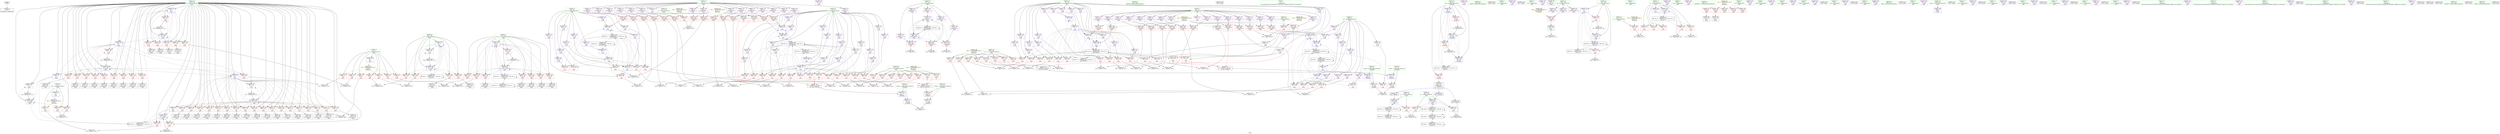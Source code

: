 digraph "SVFG" {
	label="SVFG";

	Node0x55a670aa89a0 [shape=record,color=grey,label="{NodeID: 0\nNullPtr}"];
	Node0x55a670aa89a0 -> Node0x55a670abf170[style=solid];
	Node0x55a670aeb2f0 [shape=record,color=blue,label="{NodeID: 443\n131\<--5\nw172\<--\nmain\n}"];
	Node0x55a670aeb2f0 -> Node0x55a670af0720[style=dashed];
	Node0x55a670aeb2f0 -> Node0x55a670af07f0[style=dashed];
	Node0x55a670aeb2f0 -> Node0x55a670af08c0[style=dashed];
	Node0x55a670aeb2f0 -> Node0x55a670af0990[style=dashed];
	Node0x55a670aeb2f0 -> Node0x55a670af0a60[style=dashed];
	Node0x55a670aeb2f0 -> Node0x55a670af0b30[style=dashed];
	Node0x55a670aeb2f0 -> Node0x55a670af0c00[style=dashed];
	Node0x55a670aeb2f0 -> Node0x55a670af0cd0[style=dashed];
	Node0x55a670aeb2f0 -> Node0x55a670aeb490[style=dashed];
	Node0x55a670aeb2f0 -> Node0x55a670b1d970[style=dashed];
	Node0x55a670af2bb0 [shape=record,color=red,label="{NodeID: 360\n455\<--454\n\<--\nmain\n}"];
	Node0x55a670af2bb0 -> Node0x55a670b02c30[style=solid];
	Node0x55a670aee840 [shape=record,color=red,label="{NodeID: 277\n426\<--115\n\<--q\nmain\n}"];
	Node0x55a670aee840 -> Node0x55a670ac0f70[style=solid];
	Node0x55a670ae2c30 [shape=record,color=purple,label="{NodeID: 194\n139\<--33\n\<--.str\nmain\n}"];
	Node0x55a670ac04d0 [shape=record,color=purple,label="{NodeID: 111\n428\<--9\narrayidx120\<--x\nmain\n}"];
	Node0x55a670ac04d0 -> Node0x55a670af26d0[style=solid];
	Node0x55a670abd640 [shape=record,color=green,label="{NodeID: 28\n15\<--16\np\<--p_field_insensitive\nGlob }"];
	Node0x55a670abd640 -> Node0x55a670ae5310[style=solid];
	Node0x55a670abd640 -> Node0x55a670ae53e0[style=solid];
	Node0x55a670abd640 -> Node0x55a670ae54b0[style=solid];
	Node0x55a670abd640 -> Node0x55a670ae5580[style=solid];
	Node0x55a670abd640 -> Node0x55a670ae5650[style=solid];
	Node0x55a670b01730 [shape=record,color=grey,label="{NodeID: 554\n609 = cmp(607, 608, )\n}"];
	Node0x55a670ae8640 [shape=record,color=red,label="{NodeID: 388\n600\<--599\n\<--\nmain\n}"];
	Node0x55a670ae8640 -> Node0x55a670b015b0[style=solid];
	Node0x55a670aeff00 [shape=record,color=red,label="{NodeID: 305\n623\<--127\n\<--u170\nmain\n|{<s0>21}}"];
	Node0x55a670aeff00:s0 -> Node0x55a670b547d0[style=solid,color=red];
	Node0x55a670ae42f0 [shape=record,color=purple,label="{NodeID: 222\n179\<--12\nadd.ptr9\<--y\nmain\n}"];
	Node0x55a670ae57f0 [shape=record,color=purple,label="{NodeID: 139\n212\<--17\n\<--bx\nmain\n}"];
	Node0x55a670ae57f0 -> Node0x55a670ae9dd0[style=solid];
	Node0x55a670abef70 [shape=record,color=green,label="{NodeID: 56\n162\<--163\nfprintf\<--fprintf_field_insensitive\n}"];
	Node0x55a670b53fc0 [shape=record,color=black,label="{NodeID: 748\n591 = PHI()\n}"];
	Node0x55a670b04130 [shape=record,color=grey,label="{NodeID: 582\n495 = cmp(492, 494, )\n}"];
	Node0x55a670ae9d00 [shape=record,color=blue,label="{NodeID: 416\n210\<--209\n\<--\nmain\n}"];
	Node0x55a670ae9d00 -> Node0x55a670ae9dd0[style=dashed];
	Node0x55a670af15c0 [shape=record,color=red,label="{NodeID: 333\n259\<--258\n\<--arrayidx37\nmain\n}"];
	Node0x55a670af15c0 -> Node0x55a670aea2b0[style=solid];
	Node0x55a670aed250 [shape=record,color=red,label="{NodeID: 250\n168\<--115\n\<--q\nmain\n}"];
	Node0x55a670aed250 -> Node0x55a670b04d30[style=solid];
	Node0x55a670ae6eb0 [shape=record,color=purple,label="{NodeID: 167\n521\<--21\n\<--by\nmain\n}"];
	Node0x55a670ae6eb0 -> Node0x55a670af3710[style=solid];
	Node0x55a670ac0dd0 [shape=record,color=black,label="{NodeID: 84\n412\<--411\nidxprom112\<--\nmain\n}"];
	Node0x55a670abe390 [shape=record,color=green,label="{NodeID: 1\n5\<--1\n\<--dummyObj\nCan only get source location for instruction, argument, global var or function.}"];
	Node0x55a670aeb3c0 [shape=record,color=blue,label="{NodeID: 444\n135\<--652\nb\<--call218\nmain\n}"];
	Node0x55a670aeb3c0 -> Node0x55a670af0e70[style=dashed];
	Node0x55a670aeb3c0 -> Node0x55a670af0f40[style=dashed];
	Node0x55a670aeb3c0 -> Node0x55a670ab62c0[style=dashed];
	Node0x55a670aeb3c0 -> Node0x55a670b24770[style=dashed];
	Node0x55a670af2c80 [shape=record,color=red,label="{NodeID: 361\n461\<--460\n\<--arrayidx136\nmain\n}"];
	Node0x55a670af2c80 -> Node0x55a670b04bb0[style=solid];
	Node0x55a670aee910 [shape=record,color=red,label="{NodeID: 278\n434\<--115\n\<--q\nmain\n}"];
	Node0x55a670aee910 -> Node0x55a670ac1040[style=solid];
	Node0x55a670ae2d00 [shape=record,color=purple,label="{NodeID: 195\n140\<--35\n\<--.str.1\nmain\n}"];
	Node0x55a670ac05a0 [shape=record,color=purple,label="{NodeID: 112\n436\<--9\narrayidx124\<--x\nmain\n}"];
	Node0x55a670ac05a0 -> Node0x55a670af2870[style=solid];
	Node0x55a670abd740 [shape=record,color=green,label="{NodeID: 29\n17\<--20\nbx\<--bx_field_insensitive\nGlob }"];
	Node0x55a670abd740 -> Node0x55a670ae5720[style=solid];
	Node0x55a670abd740 -> Node0x55a670ae57f0[style=solid];
	Node0x55a670abd740 -> Node0x55a670ae58c0[style=solid];
	Node0x55a670abd740 -> Node0x55a670ae5990[style=solid];
	Node0x55a670abd740 -> Node0x55a670ae5a60[style=solid];
	Node0x55a670abd740 -> Node0x55a670ae5b30[style=solid];
	Node0x55a670abd740 -> Node0x55a670ae5c00[style=solid];
	Node0x55a670abd740 -> Node0x55a670ae5cd0[style=solid];
	Node0x55a670abd740 -> Node0x55a670ae5da0[style=solid];
	Node0x55a670abd740 -> Node0x55a670ae5e70[style=solid];
	Node0x55a670abd740 -> Node0x55a670ae5f40[style=solid];
	Node0x55a670abd740 -> Node0x55a670ae6010[style=solid];
	Node0x55a670abd740 -> Node0x55a670ae60e0[style=solid];
	Node0x55a670abd740 -> Node0x55a670ae61b0[style=solid];
	Node0x55a670abd740 -> Node0x55a670ae6280[style=solid];
	Node0x55a670abd740 -> Node0x55a670ae6350[style=solid];
	Node0x55a670abd740 -> Node0x55a670ae6420[style=solid];
	Node0x55a670abd740 -> Node0x55a670ae64f0[style=solid];
	Node0x55a670b018b0 [shape=record,color=grey,label="{NodeID: 555\n614 = cmp(611, 613, )\n}"];
	Node0x55a670ae8710 [shape=record,color=red,label="{NodeID: 389\n607\<--606\n\<--\nmain\n}"];
	Node0x55a670ae8710 -> Node0x55a670b01730[style=solid];
	Node0x55a670aeffd0 [shape=record,color=red,label="{NodeID: 306\n667\<--127\n\<--u170\nmain\n|{<s0>23}}"];
	Node0x55a670aeffd0:s0 -> Node0x55a670b547d0[style=solid,color=red];
	Node0x55a670ae43c0 [shape=record,color=red,label="{NodeID: 223\n169\<--4\n\<--N\nmain\n}"];
	Node0x55a670ae43c0 -> Node0x55a670b04d30[style=solid];
	Node0x55a670ae58c0 [shape=record,color=purple,label="{NodeID: 140\n233\<--17\n\<--bx\nmain\n}"];
	Node0x55a670ae58c0 -> Node0x55a670af11b0[style=solid];
	Node0x55a670abf070 [shape=record,color=green,label="{NodeID: 57\n301\<--302\nprintf\<--printf_field_insensitive\n}"];
	Node0x55a670b540c0 [shape=record,color=black,label="{NodeID: 749\n604 = PHI()\n}"];
	Node0x55a670b042b0 [shape=record,color=grey,label="{NodeID: 583\n284 = cmp(279, 283, )\n}"];
	Node0x55a670ae9dd0 [shape=record,color=blue,label="{NodeID: 417\n212\<--5\n\<--\nmain\n}"];
	Node0x55a670ae9dd0 -> Node0x55a670af11b0[style=dashed];
	Node0x55a670ae9dd0 -> Node0x55a670af1420[style=dashed];
	Node0x55a670ae9dd0 -> Node0x55a670af21f0[style=dashed];
	Node0x55a670ae9dd0 -> Node0x55a670af2600[style=dashed];
	Node0x55a670ae9dd0 -> Node0x55a670af2a10[style=dashed];
	Node0x55a670ae9dd0 -> Node0x55a670af2bb0[style=dashed];
	Node0x55a670ae9dd0 -> Node0x55a670af34a0[style=dashed];
	Node0x55a670ae9dd0 -> Node0x55a670af3570[style=dashed];
	Node0x55a670ae9dd0 -> Node0x55a670af3b20[style=dashed];
	Node0x55a670ae9dd0 -> Node0x55a670af3bf0[style=dashed];
	Node0x55a670ae9dd0 -> Node0x55a670ae8570[style=dashed];
	Node0x55a670ae9dd0 -> Node0x55a670ae8640[style=dashed];
	Node0x55a670ae9dd0 -> Node0x55a670ae88b0[style=dashed];
	Node0x55a670ae9dd0 -> Node0x55a670ae8b20[style=dashed];
	Node0x55a670ae9dd0 -> Node0x55a670aea1e0[style=dashed];
	Node0x55a670ae9dd0 -> Node0x55a670aea2b0[style=dashed];
	Node0x55a670ae9dd0 -> Node0x55a670b22470[style=dashed];
	Node0x55a670ae9dd0 -> Node0x55a670b2ef80[style=dashed];
	Node0x55a670af1690 [shape=record,color=red,label="{NodeID: 334\n264\<--263\n\<--\nmain\n}"];
	Node0x55a670af1690 -> Node0x55a670b033b0[style=solid];
	Node0x55a670aed320 [shape=record,color=red,label="{NodeID: 251\n172\<--115\n\<--q\nmain\n}"];
	Node0x55a670aed320 -> Node0x55a670ac0a10[style=solid];
	Node0x55a670ae6f80 [shape=record,color=purple,label="{NodeID: 168\n557\<--21\n\<--by\nmain\n}"];
	Node0x55a670ae6f80 -> Node0x55a670af3cc0[style=solid];
	Node0x55a670ac0ea0 [shape=record,color=black,label="{NodeID: 85\n419\<--418\nidxprom115\<--\nmain\n}"];
	Node0x55a670abe420 [shape=record,color=green,label="{NodeID: 2\n33\<--1\n.str\<--dummyObj\nGlob }"];
	Node0x55a670aeb490 [shape=record,color=blue,label="{NodeID: 445\n131\<--675\nw172\<--inc230\nmain\n}"];
	Node0x55a670aeb490 -> Node0x55a670af0720[style=dashed];
	Node0x55a670aeb490 -> Node0x55a670af07f0[style=dashed];
	Node0x55a670aeb490 -> Node0x55a670af08c0[style=dashed];
	Node0x55a670aeb490 -> Node0x55a670af0990[style=dashed];
	Node0x55a670aeb490 -> Node0x55a670af0a60[style=dashed];
	Node0x55a670aeb490 -> Node0x55a670af0b30[style=dashed];
	Node0x55a670aeb490 -> Node0x55a670af0c00[style=dashed];
	Node0x55a670aeb490 -> Node0x55a670af0cd0[style=dashed];
	Node0x55a670aeb490 -> Node0x55a670aeb490[style=dashed];
	Node0x55a670aeb490 -> Node0x55a670b1d970[style=dashed];
	Node0x55a670af2d50 [shape=record,color=red,label="{NodeID: 362\n463\<--462\n\<--\nmain\n}"];
	Node0x55a670af2d50 -> Node0x55a670b04bb0[style=solid];
	Node0x55a670aee9e0 [shape=record,color=red,label="{NodeID: 279\n442\<--115\n\<--q\nmain\n}"];
	Node0x55a670aee9e0 -> Node0x55a670ac1110[style=solid];
	Node0x55a670ae2dd0 [shape=record,color=purple,label="{NodeID: 196\n145\<--38\n\<--.str.2\nmain\n}"];
	Node0x55a670abe520 [shape=record,color=purple,label="{NodeID: 113\n444\<--9\narrayidx128\<--x\nmain\n}"];
	Node0x55a670abe520 -> Node0x55a670af2940[style=solid];
	Node0x55a670abd840 [shape=record,color=green,label="{NodeID: 30\n21\<--24\nby\<--by_field_insensitive\nGlob }"];
	Node0x55a670abd840 -> Node0x55a670ae65c0[style=solid];
	Node0x55a670abd840 -> Node0x55a670ae6690[style=solid];
	Node0x55a670abd840 -> Node0x55a670ae6760[style=solid];
	Node0x55a670abd840 -> Node0x55a670ae6830[style=solid];
	Node0x55a670abd840 -> Node0x55a670ae6900[style=solid];
	Node0x55a670abd840 -> Node0x55a670ae69d0[style=solid];
	Node0x55a670abd840 -> Node0x55a670ae6aa0[style=solid];
	Node0x55a670abd840 -> Node0x55a670ae6b70[style=solid];
	Node0x55a670abd840 -> Node0x55a670ae6c40[style=solid];
	Node0x55a670abd840 -> Node0x55a670ae6d10[style=solid];
	Node0x55a670abd840 -> Node0x55a670ae6de0[style=solid];
	Node0x55a670abd840 -> Node0x55a670ae6eb0[style=solid];
	Node0x55a670abd840 -> Node0x55a670ae6f80[style=solid];
	Node0x55a670abd840 -> Node0x55a670ae7050[style=solid];
	Node0x55a670abd840 -> Node0x55a670ae7120[style=solid];
	Node0x55a670abd840 -> Node0x55a670ae71f0[style=solid];
	Node0x55a670abd840 -> Node0x55a670ae72c0[style=solid];
	Node0x55a670abd840 -> Node0x55a670ae7390[style=solid];
	Node0x55a670b01a30 [shape=record,color=grey,label="{NodeID: 556\n680 = cmp(678, 679, )\n}"];
	Node0x55a670ae87e0 [shape=record,color=red,label="{NodeID: 390\n613\<--612\n\<--\nmain\n}"];
	Node0x55a670ae87e0 -> Node0x55a670b018b0[style=solid];
	Node0x55a670af00a0 [shape=record,color=red,label="{NodeID: 307\n559\<--129\n\<--v171\nmain\n}"];
	Node0x55a670af00a0 -> Node0x55a670b03230[style=solid];
	Node0x55a670ae4490 [shape=record,color=red,label="{NodeID: 224\n220\<--4\n\<--N\nmain\n}"];
	Node0x55a670ae4490 -> Node0x55a670b027b0[style=solid];
	Node0x55a670ae5990 [shape=record,color=purple,label="{NodeID: 141\n245\<--17\n\<--bx\nmain\n}"];
	Node0x55a670ae5990 -> Node0x55a670aea1e0[style=solid];
	Node0x55a670abf170 [shape=record,color=black,label="{NodeID: 58\n2\<--3\ndummyVal\<--dummyVal\n}"];
	Node0x55a670b541c0 [shape=record,color=black,label="{NodeID: 750\n617 = PHI()\n}"];
	Node0x55a670b04430 [shape=record,color=grey,label="{NodeID: 584\n327 = cmp(325, 326, )\n}"];
	Node0x55a670ae9ea0 [shape=record,color=blue,label="{NodeID: 418\n214\<--5\n\<--\nmain\n}"];
	Node0x55a670ae9ea0 -> Node0x55a670af1690[style=dashed];
	Node0x55a670ae9ea0 -> Node0x55a670af1900[style=dashed];
	Node0x55a670ae9ea0 -> Node0x55a670af1eb0[style=dashed];
	Node0x55a670ae9ea0 -> Node0x55a670af2050[style=dashed];
	Node0x55a670ae9ea0 -> Node0x55a670af2d50[style=dashed];
	Node0x55a670ae9ea0 -> Node0x55a670af3160[style=dashed];
	Node0x55a670ae9ea0 -> Node0x55a670af3640[style=dashed];
	Node0x55a670ae9ea0 -> Node0x55a670af3710[style=dashed];
	Node0x55a670ae9ea0 -> Node0x55a670af3cc0[style=dashed];
	Node0x55a670ae9ea0 -> Node0x55a670af3d90[style=dashed];
	Node0x55a670ae9ea0 -> Node0x55a670ae8710[style=dashed];
	Node0x55a670ae9ea0 -> Node0x55a670ae87e0[style=dashed];
	Node0x55a670ae9ea0 -> Node0x55a670ae8980[style=dashed];
	Node0x55a670ae9ea0 -> Node0x55a670ae8bf0[style=dashed];
	Node0x55a670ae9ea0 -> Node0x55a670aea380[style=dashed];
	Node0x55a670ae9ea0 -> Node0x55a670aea450[style=dashed];
	Node0x55a670ae9ea0 -> Node0x55a670b22970[style=dashed];
	Node0x55a670ae9ea0 -> Node0x55a670b2f480[style=dashed];
	Node0x55a670af1760 [shape=record,color=red,label="{NodeID: 335\n268\<--267\n\<--arrayidx40\nmain\n}"];
	Node0x55a670af1760 -> Node0x55a670b033b0[style=solid];
	Node0x55a670aed3f0 [shape=record,color=red,label="{NodeID: 252\n176\<--115\n\<--q\nmain\n}"];
	Node0x55a670aed3f0 -> Node0x55a670ac0ae0[style=solid];
	Node0x55a670ae7050 [shape=record,color=purple,label="{NodeID: 169\n563\<--21\n\<--by\nmain\n}"];
	Node0x55a670ae7050 -> Node0x55a670af3d90[style=solid];
	Node0x55a670ac0f70 [shape=record,color=black,label="{NodeID: 86\n427\<--426\nidxprom119\<--\nmain\n}"];
	Node0x55a670ae2750 [shape=record,color=green,label="{NodeID: 3\n35\<--1\n.str.1\<--dummyObj\nGlob }"];
	Node0x55a670aeb560 [shape=record,color=blue,label="{NodeID: 446\n115\<--694\nq\<--inc243\nmain\n}"];
	Node0x55a670aeb560 -> Node0x55a670aef130[style=dashed];
	Node0x55a670aeb560 -> Node0x55a670aef200[style=dashed];
	Node0x55a670aeb560 -> Node0x55a670aeb560[style=dashed];
	Node0x55a670aeb560 -> Node0x55a670b20170[style=dashed];
	Node0x55a670af2e20 [shape=record,color=red,label="{NodeID: 363\n469\<--468\n\<--arrayidx140\nmain\n}"];
	Node0x55a670af2e20 -> Node0x55a670b04730[style=solid];
	Node0x55a670aeeab0 [shape=record,color=red,label="{NodeID: 280\n450\<--115\n\<--q\nmain\n}"];
	Node0x55a670aeeab0 -> Node0x55a670ac11e0[style=solid];
	Node0x55a670ae2ea0 [shape=record,color=purple,label="{NodeID: 197\n146\<--40\n\<--.str.3\nmain\n}"];
	Node0x55a670abe5f0 [shape=record,color=purple,label="{NodeID: 114\n452\<--9\narrayidx132\<--x\nmain\n}"];
	Node0x55a670abe5f0 -> Node0x55a670af2ae0[style=solid];
	Node0x55a670abd940 [shape=record,color=green,label="{NodeID: 31\n25\<--28\nnx\<--nx_field_insensitive\nGlob }"];
	Node0x55a670abd940 -> Node0x55a670ae7460[style=solid];
	Node0x55a670abd940 -> Node0x55a670ae7530[style=solid];
	Node0x55a670abd940 -> Node0x55a670ae7600[style=solid];
	Node0x55a670abd940 -> Node0x55a670ae76d0[style=solid];
	Node0x55a670abd940 -> Node0x55a670ae77a0[style=solid];
	Node0x55a670abd940 -> Node0x55a670ae7870[style=solid];
	Node0x55a670abd940 -> Node0x55a670ae7940[style=solid];
	Node0x55a670abd940 -> Node0x55a670ae7a10[style=solid];
	Node0x55a670abd940 -> Node0x55a670ae7ae0[style=solid];
	Node0x55a670abd940 -> Node0x55a670ae7bb0[style=solid];
	Node0x55a670b01bb0 [shape=record,color=grey,label="{NodeID: 557\n555 = cmp(552, 554, )\n}"];
	Node0x55a670ae88b0 [shape=record,color=red,label="{NodeID: 391\n620\<--619\n\<--\nmain\n|{<s0>21}}"];
	Node0x55a670ae88b0:s0 -> Node0x55a670b51e50[style=solid,color=red];
	Node0x55a670af0170 [shape=record,color=red,label="{NodeID: 308\n562\<--129\n\<--v171\nmain\n}"];
	Node0x55a670af0170 -> Node0x55a670b03530[style=solid];
	Node0x55a670ae4560 [shape=record,color=red,label="{NodeID: 225\n319\<--4\n\<--N\nmain\n}"];
	Node0x55a670ae4560 -> Node0x55a670b036b0[style=solid];
	Node0x55a670ae5a60 [shape=record,color=purple,label="{NodeID: 142\n248\<--17\n\<--bx\nmain\n}"];
	Node0x55a670ae5a60 -> Node0x55a670af1420[style=solid];
	Node0x55a670ac06d0 [shape=record,color=black,label="{NodeID: 59\n108\<--5\nmain_ret\<--\nmain\n}"];
	Node0x55a670b542c0 [shape=record,color=black,label="{NodeID: 751\n625 = PHI(66, )\n}"];
	Node0x55a670b542c0 -> Node0x55a670aeb220[style=solid];
	Node0x55a670b045b0 [shape=record,color=grey,label="{NodeID: 585\n186 = cmp(185, 187, )\n}"];
	Node0x55a670ae9f70 [shape=record,color=blue,label="{NodeID: 419\n117\<--5\nc\<--\nmain\n}"];
	Node0x55a670ae9f70 -> Node0x55a670aef2d0[style=dashed];
	Node0x55a670ae9f70 -> Node0x55a670aef3a0[style=dashed];
	Node0x55a670ae9f70 -> Node0x55a670aea110[style=dashed];
	Node0x55a670ae9f70 -> Node0x55a670b20670[style=dashed];
	Node0x55a670ae9f70 -> Node0x55a670b2ea80[style=dashed];
	Node0x55a670af1830 [shape=record,color=red,label="{NodeID: 336\n274\<--273\n\<--arrayidx44\nmain\n}"];
	Node0x55a670af1830 -> Node0x55a670aea380[style=solid];
	Node0x55a670aed4c0 [shape=record,color=red,label="{NodeID: 253\n189\<--115\n\<--q\nmain\n}"];
	Node0x55a670aed4c0 -> Node0x55a670ac1f70[style=solid];
	Node0x55a670ae7120 [shape=record,color=purple,label="{NodeID: 170\n606\<--21\n\<--by\nmain\n}"];
	Node0x55a670ae7120 -> Node0x55a670ae8710[style=solid];
	Node0x55a670ac1040 [shape=record,color=black,label="{NodeID: 87\n435\<--434\nidxprom123\<--\nmain\n}"];
	Node0x55a670ae27e0 [shape=record,color=green,label="{NodeID: 4\n37\<--1\nstdin\<--dummyObj\nGlob }"];
	Node0x55a670aeb630 [shape=record,color=blue,label="{NodeID: 447\n111\<--700\nt\<--inc247\nmain\n}"];
	Node0x55a670aeb630 -> Node0x55a670b1fc70[style=dashed];
	Node0x55a670af2ef0 [shape=record,color=red,label="{NodeID: 364\n471\<--470\n\<--\nmain\n}"];
	Node0x55a670af2ef0 -> Node0x55a670b04730[style=solid];
	Node0x55a670aeeb80 [shape=record,color=red,label="{NodeID: 281\n458\<--115\n\<--q\nmain\n}"];
	Node0x55a670aeeb80 -> Node0x55a670ac12b0[style=solid];
	Node0x55a670ae2f70 [shape=record,color=purple,label="{NodeID: 198\n148\<--43\n\<--.str.4\nmain\n}"];
	Node0x55a670abe6c0 [shape=record,color=purple,label="{NodeID: 115\n646\<--9\narrayidx215\<--x\nmain\n}"];
	Node0x55a670abe6c0 -> Node0x55a670ae8cc0[style=solid];
	Node0x55a670abda40 [shape=record,color=green,label="{NodeID: 32\n29\<--32\nny\<--ny_field_insensitive\nGlob }"];
	Node0x55a670abda40 -> Node0x55a670ae7c80[style=solid];
	Node0x55a670abda40 -> Node0x55a670ae7d50[style=solid];
	Node0x55a670abda40 -> Node0x55a670ae7e20[style=solid];
	Node0x55a670abda40 -> Node0x55a670ae7ef0[style=solid];
	Node0x55a670abda40 -> Node0x55a670ae7fc0[style=solid];
	Node0x55a670abda40 -> Node0x55a670ae8090[style=solid];
	Node0x55a670abda40 -> Node0x55a670ae8160[style=solid];
	Node0x55a670abda40 -> Node0x55a670ae8230[style=solid];
	Node0x55a670abda40 -> Node0x55a670ae2a90[style=solid];
	Node0x55a670abda40 -> Node0x55a670ae2b60[style=solid];
	Node0x55a670b01d30 [shape=record,color=grey,label="{NodeID: 558\n254 = cmp(249, 253, )\n}"];
	Node0x55a670ae8980 [shape=record,color=red,label="{NodeID: 392\n622\<--621\n\<--\nmain\n|{<s0>21}}"];
	Node0x55a670ae8980:s0 -> Node0x55a670b544f0[style=solid,color=red];
	Node0x55a670af0240 [shape=record,color=red,label="{NodeID: 309\n577\<--129\n\<--v171\nmain\n}"];
	Node0x55a670af0240 -> Node0x55a670b03b30[style=solid];
	Node0x55a670ae4630 [shape=record,color=red,label="{NodeID: 226\n343\<--4\n\<--N\nmain\n}"];
	Node0x55a670ae4630 -> Node0x55a670b02ab0[style=solid];
	Node0x55a670ae5b30 [shape=record,color=purple,label="{NodeID: 143\n260\<--17\n\<--bx\nmain\n}"];
	Node0x55a670ae5b30 -> Node0x55a670aea2b0[style=solid];
	Node0x55a670ac07a0 [shape=record,color=black,label="{NodeID: 60\n66\<--104\n_Z4relaiiii_ret\<--\n_Z4relaiiii\n|{<s0>21|<s1>22|<s2>23}}"];
	Node0x55a670ac07a0:s0 -> Node0x55a670b542c0[style=solid,color=blue];
	Node0x55a670ac07a0:s1 -> Node0x55a670b53640[style=solid,color=blue];
	Node0x55a670ac07a0:s2 -> Node0x55a670b53870[style=solid,color=blue];
	Node0x55a670b544f0 [shape=record,color=black,label="{NodeID: 752\n68 = PHI(622, 643, 666, )\n1st arg _Z4relaiiii }"];
	Node0x55a670b544f0 -> Node0x55a670ae9270[style=solid];
	Node0x55a670b04730 [shape=record,color=grey,label="{NodeID: 586\n472 = cmp(469, 471, )\n}"];
	Node0x55a670aea040 [shape=record,color=blue,label="{NodeID: 420\n115\<--5\nq\<--\nmain\n}"];
	Node0x55a670aea040 -> Node0x55a670aed730[style=dashed];
	Node0x55a670aea040 -> Node0x55a670aed800[style=dashed];
	Node0x55a670aea040 -> Node0x55a670aed8d0[style=dashed];
	Node0x55a670aea040 -> Node0x55a670aed9a0[style=dashed];
	Node0x55a670aea040 -> Node0x55a670aeda70[style=dashed];
	Node0x55a670aea040 -> Node0x55a670aedb40[style=dashed];
	Node0x55a670aea040 -> Node0x55a670aedc10[style=dashed];
	Node0x55a670aea040 -> Node0x55a670aedce0[style=dashed];
	Node0x55a670aea040 -> Node0x55a670aeddb0[style=dashed];
	Node0x55a670aea040 -> Node0x55a670aede80[style=dashed];
	Node0x55a670aea040 -> Node0x55a670aedf50[style=dashed];
	Node0x55a670aea040 -> Node0x55a670aea520[style=dashed];
	Node0x55a670aea040 -> Node0x55a670aea5f0[style=dashed];
	Node0x55a670aea040 -> Node0x55a670aeac70[style=dashed];
	Node0x55a670af1900 [shape=record,color=red,label="{NodeID: 337\n279\<--278\n\<--\nmain\n}"];
	Node0x55a670af1900 -> Node0x55a670b042b0[style=solid];
	Node0x55a670aed590 [shape=record,color=red,label="{NodeID: 254\n197\<--115\n\<--q\nmain\n}"];
	Node0x55a670aed590 -> Node0x55a670ac2040[style=solid];
	Node0x55a670ae71f0 [shape=record,color=purple,label="{NodeID: 171\n612\<--21\n\<--by\nmain\n}"];
	Node0x55a670ae71f0 -> Node0x55a670ae87e0[style=solid];
	Node0x55a670ac1110 [shape=record,color=black,label="{NodeID: 88\n443\<--442\nidxprom127\<--\nmain\n}"];
	Node0x55a670aa8ba0 [shape=record,color=green,label="{NodeID: 5\n38\<--1\n.str.2\<--dummyObj\nGlob }"];
	Node0x55a670af2fc0 [shape=record,color=red,label="{NodeID: 365\n477\<--476\n\<--arrayidx144\nmain\n}"];
	Node0x55a670af2fc0 -> Node0x55a670aeaee0[style=solid];
	Node0x55a670aeec50 [shape=record,color=red,label="{NodeID: 282\n466\<--115\n\<--q\nmain\n}"];
	Node0x55a670aeec50 -> Node0x55a670ac1380[style=solid];
	Node0x55a670ae3040 [shape=record,color=purple,label="{NodeID: 199\n164\<--43\n\<--.str.4\nmain\n}"];
	Node0x55a670abe790 [shape=record,color=purple,label="{NodeID: 116\n661\<--9\narrayidx222\<--x\nmain\n}"];
	Node0x55a670abe790 -> Node0x55a670ae8e60[style=solid];
	Node0x55a670abdb40 [shape=record,color=green,label="{NodeID: 33\n64\<--65\n_Z4relaiiii\<--_Z4relaiiii_field_insensitive\n}"];
	Node0x55a670b01eb0 [shape=record,color=grey,label="{NodeID: 559\n376 = cmp(375, 5, )\n}"];
	Node0x55a670ae8a50 [shape=record,color=red,label="{NodeID: 393\n636\<--635\n\<--arrayidx210\nmain\n}"];
	Node0x55a670ae8a50 -> Node0x55a670b05630[style=solid];
	Node0x55a670af0310 [shape=record,color=red,label="{NodeID: 310\n587\<--129\n\<--v171\nmain\n}"];
	Node0x55a670af0310 -> Node0x55a670b03fb0[style=solid];
	Node0x55a670ae4700 [shape=record,color=red,label="{NodeID: 227\n369\<--4\n\<--N\nmain\n}"];
	Node0x55a670ae4700 -> Node0x55a670b024b0[style=solid];
	Node0x55a670ae5c00 [shape=record,color=purple,label="{NodeID: 144\n399\<--17\n\<--bx\nmain\n}"];
	Node0x55a670ae5c00 -> Node0x55a670af21f0[style=solid];
	Node0x55a670ac0870 [shape=record,color=black,label="{NodeID: 61\n141\<--138\ncall\<--\nmain\n}"];
	Node0x55a670b547d0 [shape=record,color=black,label="{NodeID: 753\n69 = PHI(623, 647, 667, )\n2nd arg _Z4relaiiii }"];
	Node0x55a670b547d0 -> Node0x55a670ae9340[style=solid];
	Node0x55a670b048b0 [shape=record,color=grey,label="{NodeID: 587\n393 = cmp(390, 392, )\n}"];
	Node0x55a670aea110 [shape=record,color=blue,label="{NodeID: 421\n117\<--231\nc\<--inc24\nmain\n}"];
	Node0x55a670aea110 -> Node0x55a670b2ea80[style=dashed];
	Node0x55a670af19d0 [shape=record,color=red,label="{NodeID: 338\n283\<--282\n\<--arrayidx47\nmain\n}"];
	Node0x55a670af19d0 -> Node0x55a670b042b0[style=solid];
	Node0x55a670aed660 [shape=record,color=red,label="{NodeID: 255\n203\<--115\n\<--q\nmain\n}"];
	Node0x55a670aed660 -> Node0x55a670b00830[style=solid];
	Node0x55a670ae72c0 [shape=record,color=purple,label="{NodeID: 172\n621\<--21\n\<--by\nmain\n}"];
	Node0x55a670ae72c0 -> Node0x55a670ae8980[style=solid];
	Node0x55a670ac11e0 [shape=record,color=black,label="{NodeID: 89\n451\<--450\nidxprom131\<--\nmain\n}"];
	Node0x55a670aa8c30 [shape=record,color=green,label="{NodeID: 6\n40\<--1\n.str.3\<--dummyObj\nGlob }"];
	Node0x55a670b33a70 [shape=record,color=yellow,style=double,label="{NodeID: 698\n58V_1 = ENCHI(MR_58V_0)\npts\{1200000 \}\nFun[main]}"];
	Node0x55a670b33a70 -> Node0x55a670af1010[style=dashed];
	Node0x55a670b1fc70 [shape=record,color=black,label="{NodeID: 615\nMR_24V_3 = PHI(MR_24V_4, MR_24V_2, )\npts\{112 \}\n}"];
	Node0x55a670b1fc70 -> Node0x55a670aecd70[style=dashed];
	Node0x55a670b1fc70 -> Node0x55a670aece40[style=dashed];
	Node0x55a670b1fc70 -> Node0x55a670aecf10[style=dashed];
	Node0x55a670b1fc70 -> Node0x55a670aecfe0[style=dashed];
	Node0x55a670b1fc70 -> Node0x55a670aed0b0[style=dashed];
	Node0x55a670b1fc70 -> Node0x55a670aeb630[style=dashed];
	Node0x55a670af3090 [shape=record,color=red,label="{NodeID: 366\n484\<--483\n\<--arrayidx147\nmain\n}"];
	Node0x55a670af3090 -> Node0x55a670b02db0[style=solid];
	Node0x55a670aeed20 [shape=record,color=red,label="{NodeID: 283\n474\<--115\n\<--q\nmain\n}"];
	Node0x55a670aeed20 -> Node0x55a670ac1450[style=solid];
	Node0x55a670ae3110 [shape=record,color=purple,label="{NodeID: 200\n306\<--43\n\<--.str.4\nmain\n}"];
	Node0x55a670abe860 [shape=record,color=purple,label="{NodeID: 117\n178\<--12\n\<--y\nmain\n}"];
	Node0x55a670ac5000 [shape=record,color=green,label="{NodeID: 34\n71\<--72\nx.addr\<--x.addr_field_insensitive\n_Z4relaiiii\n}"];
	Node0x55a670ac5000 -> Node0x55a670aec7c0[style=solid];
	Node0x55a670ac5000 -> Node0x55a670ae91a0[style=solid];
	Node0x55a670b02030 [shape=record,color=grey,label="{NodeID: 560\n670 = cmp(658, 669, )\n}"];
	Node0x55a670ae8b20 [shape=record,color=red,label="{NodeID: 394\n641\<--640\n\<--\nmain\n|{<s0>22}}"];
	Node0x55a670ae8b20:s0 -> Node0x55a670b51e50[style=solid,color=red];
	Node0x55a670af03e0 [shape=record,color=red,label="{NodeID: 311\n608\<--129\n\<--v171\nmain\n}"];
	Node0x55a670af03e0 -> Node0x55a670b01730[style=solid];
	Node0x55a670ae47d0 [shape=record,color=red,label="{NodeID: 228\n630\<--4\n\<--N\nmain\n}"];
	Node0x55a670ae47d0 -> Node0x55a670b02330[style=solid];
	Node0x55a670ae5cd0 [shape=record,color=purple,label="{NodeID: 145\n422\<--17\n\<--bx\nmain\n}"];
	Node0x55a670ae5cd0 -> Node0x55a670af2600[style=solid];
	Node0x55a670ac0940 [shape=record,color=black,label="{NodeID: 62\n147\<--144\ncall1\<--\nmain\n}"];
	Node0x55a670b54990 [shape=record,color=black,label="{NodeID: 754\n70 = PHI(624, 651, 668, )\n3rd arg _Z4relaiiii }"];
	Node0x55a670b54990 -> Node0x55a670ae9410[style=solid];
	Node0x55a670b04a30 [shape=record,color=grey,label="{NodeID: 588\n156 = cmp(154, 155, )\n}"];
	Node0x55a670aea1e0 [shape=record,color=blue,label="{NodeID: 422\n245\<--244\n\<--\nmain\n}"];
	Node0x55a670aea1e0 -> Node0x55a670af1420[style=dashed];
	Node0x55a670aea1e0 -> Node0x55a670aea2b0[style=dashed];
	Node0x55a670aea1e0 -> Node0x55a670b2ef80[style=dashed];
	Node0x55a670af1aa0 [shape=record,color=red,label="{NodeID: 339\n289\<--288\n\<--arrayidx51\nmain\n}"];
	Node0x55a670af1aa0 -> Node0x55a670aea450[style=solid];
	Node0x55a670aed730 [shape=record,color=red,label="{NodeID: 256\n219\<--115\n\<--q\nmain\n}"];
	Node0x55a670aed730 -> Node0x55a670b027b0[style=solid];
	Node0x55a670ae7390 [shape=record,color=purple,label="{NodeID: 173\n642\<--21\n\<--by\nmain\n}"];
	Node0x55a670ae7390 -> Node0x55a670ae8bf0[style=solid];
	Node0x55a670ac12b0 [shape=record,color=black,label="{NodeID: 90\n459\<--458\nidxprom135\<--\nmain\n}"];
	Node0x55a670aa8800 [shape=record,color=green,label="{NodeID: 7\n42\<--1\nstdout\<--dummyObj\nGlob }"];
	Node0x55a670b20170 [shape=record,color=black,label="{NodeID: 616\nMR_28V_2 = PHI(MR_28V_12, MR_28V_1, )\npts\{116 \}\n}"];
	Node0x55a670b20170 -> Node0x55a670ae98f0[style=dashed];
	Node0x55a670af3160 [shape=record,color=red,label="{NodeID: 367\n486\<--485\n\<--\nmain\n}"];
	Node0x55a670af3160 -> Node0x55a670b02db0[style=solid];
	Node0x55a670aeedf0 [shape=record,color=red,label="{NodeID: 284\n481\<--115\n\<--q\nmain\n}"];
	Node0x55a670aeedf0 -> Node0x55a670ac1520[style=solid];
	Node0x55a670ae31e0 [shape=record,color=purple,label="{NodeID: 201\n537\<--43\n\<--.str.4\nmain\n}"];
	Node0x55a670abe930 [shape=record,color=purple,label="{NodeID: 118\n267\<--12\narrayidx40\<--y\nmain\n}"];
	Node0x55a670abe930 -> Node0x55a670af1760[style=solid];
	Node0x55a670ac50d0 [shape=record,color=green,label="{NodeID: 35\n73\<--74\ny.addr\<--y.addr_field_insensitive\n_Z4relaiiii\n}"];
	Node0x55a670ac50d0 -> Node0x55a670aec890[style=solid];
	Node0x55a670ac50d0 -> Node0x55a670ae9270[style=solid];
	Node0x55a670b021b0 [shape=record,color=grey,label="{NodeID: 561\n656 = cmp(654, 655, )\n}"];
	Node0x55a670ae8bf0 [shape=record,color=red,label="{NodeID: 395\n643\<--642\n\<--\nmain\n|{<s0>22}}"];
	Node0x55a670ae8bf0:s0 -> Node0x55a670b544f0[style=solid,color=red];
	Node0x55a670af04b0 [shape=record,color=red,label="{NodeID: 312\n611\<--129\n\<--v171\nmain\n}"];
	Node0x55a670af04b0 -> Node0x55a670b018b0[style=solid];
	Node0x55a670ae48a0 [shape=record,color=red,label="{NodeID: 229\n679\<--4\n\<--N\nmain\n}"];
	Node0x55a670ae48a0 -> Node0x55a670b01a30[style=solid];
	Node0x55a670ae5da0 [shape=record,color=purple,label="{NodeID: 146\n446\<--17\n\<--bx\nmain\n}"];
	Node0x55a670ae5da0 -> Node0x55a670af2a10[style=solid];
	Node0x55a670ac0a10 [shape=record,color=black,label="{NodeID: 63\n173\<--172\nidx.ext\<--\nmain\n}"];
	Node0x55a670b04bb0 [shape=record,color=grey,label="{NodeID: 589\n464 = cmp(461, 463, )\n}"];
	Node0x55a670aea2b0 [shape=record,color=blue,label="{NodeID: 423\n260\<--259\n\<--\nmain\n}"];
	Node0x55a670aea2b0 -> Node0x55a670b2ef80[style=dashed];
	Node0x55a670af1b70 [shape=record,color=red,label="{NodeID: 340\n325\<--324\n\<--arrayidx68\nmain\n}"];
	Node0x55a670af1b70 -> Node0x55a670b04430[style=solid];
	Node0x55a670aed800 [shape=record,color=red,label="{NodeID: 257\n223\<--115\n\<--q\nmain\n}"];
	Node0x55a670aed800 -> Node0x55a670ac2110[style=solid];
	Node0x55a670ae7460 [shape=record,color=purple,label="{NodeID: 174\n360\<--25\n\<--nx\nmain\n}"];
	Node0x55a670ae7460 -> Node0x55a670aeaa00[style=solid];
	Node0x55a670ac1380 [shape=record,color=black,label="{NodeID: 91\n467\<--466\nidxprom139\<--\nmain\n}"];
	Node0x55a670aa8890 [shape=record,color=green,label="{NodeID: 8\n43\<--1\n.str.4\<--dummyObj\nGlob }"];
	Node0x55a670b20670 [shape=record,color=black,label="{NodeID: 617\nMR_30V_2 = PHI(MR_30V_4, MR_30V_1, )\npts\{118 \}\n}"];
	Node0x55a670b20670 -> Node0x55a670ae9f70[style=dashed];
	Node0x55a670af3230 [shape=record,color=red,label="{NodeID: 368\n492\<--491\n\<--arrayidx151\nmain\n}"];
	Node0x55a670af3230 -> Node0x55a670b04130[style=solid];
	Node0x55a670aeeec0 [shape=record,color=red,label="{NodeID: 285\n489\<--115\n\<--q\nmain\n}"];
	Node0x55a670aeeec0 -> Node0x55a670ac15f0[style=solid];
	Node0x55a670ae32b0 [shape=record,color=purple,label="{NodeID: 202\n160\<--46\n\<--.str.5\nmain\n}"];
	Node0x55a670abea00 [shape=record,color=purple,label="{NodeID: 119\n273\<--12\narrayidx44\<--y\nmain\n}"];
	Node0x55a670abea00 -> Node0x55a670af1830[style=solid];
	Node0x55a670ac51a0 [shape=record,color=green,label="{NodeID: 36\n75\<--76\nu.addr\<--u.addr_field_insensitive\n_Z4relaiiii\n}"];
	Node0x55a670ac51a0 -> Node0x55a670aec960[style=solid];
	Node0x55a670ac51a0 -> Node0x55a670ae9340[style=solid];
	Node0x55a670b51e50 [shape=record,color=black,label="{NodeID: 728\n67 = PHI(620, 641, 662, )\n0th arg _Z4relaiiii }"];
	Node0x55a670b51e50 -> Node0x55a670ae91a0[style=solid];
	Node0x55a670b02330 [shape=record,color=grey,label="{NodeID: 562\n631 = cmp(629, 630, )\n}"];
	Node0x55a670ae8cc0 [shape=record,color=red,label="{NodeID: 396\n647\<--646\n\<--arrayidx215\nmain\n|{<s0>22}}"];
	Node0x55a670ae8cc0:s0 -> Node0x55a670b547d0[style=solid,color=red];
	Node0x55a670af0580 [shape=record,color=red,label="{NodeID: 313\n624\<--129\n\<--v171\nmain\n|{<s0>21}}"];
	Node0x55a670af0580:s0 -> Node0x55a670b54990[style=solid,color=red];
	Node0x55a670ae4970 [shape=record,color=red,label="{NodeID: 230\n311\<--7\n\<--M\nmain\n}"];
	Node0x55a670ae4970 -> Node0x55a670b05ab0[style=solid];
	Node0x55a670ae5e70 [shape=record,color=purple,label="{NodeID: 147\n454\<--17\n\<--bx\nmain\n}"];
	Node0x55a670ae5e70 -> Node0x55a670af2bb0[style=solid];
	Node0x55a670ac0ae0 [shape=record,color=black,label="{NodeID: 64\n177\<--176\nidx.ext8\<--\nmain\n}"];
	Node0x55a670b04d30 [shape=record,color=grey,label="{NodeID: 590\n170 = cmp(168, 169, )\n}"];
	Node0x55a670aea380 [shape=record,color=blue,label="{NodeID: 424\n275\<--274\n\<--\nmain\n}"];
	Node0x55a670aea380 -> Node0x55a670af1900[style=dashed];
	Node0x55a670aea380 -> Node0x55a670aea450[style=dashed];
	Node0x55a670aea380 -> Node0x55a670b2f480[style=dashed];
	Node0x55a670af1c40 [shape=record,color=red,label="{NodeID: 341\n332\<--331\n\<--arrayidx71\nmain\n}"];
	Node0x55a670af1c40 -> Node0x55a670b051b0[style=solid];
	Node0x55a670aed8d0 [shape=record,color=red,label="{NodeID: 258\n235\<--115\n\<--q\nmain\n}"];
	Node0x55a670aed8d0 -> Node0x55a670ac21e0[style=solid];
	Node0x55a670ae7530 [shape=record,color=purple,label="{NodeID: 175\n364\<--25\n\<--nx\nmain\n}"];
	Node0x55a670ae7530 -> Node0x55a670aeaba0[style=solid];
	Node0x55a670ac1450 [shape=record,color=black,label="{NodeID: 92\n475\<--474\nidxprom143\<--\nmain\n}"];
	Node0x55a670ac34b0 [shape=record,color=green,label="{NodeID: 9\n45\<--1\nstderr\<--dummyObj\nGlob }"];
	Node0x55a670b20b70 [shape=record,color=black,label="{NodeID: 618\nMR_36V_2 = PHI(MR_36V_7, MR_36V_1, )\npts\{126 \}\n}"];
	Node0x55a670b20b70 -> Node0x55a670aea6c0[style=dashed];
	Node0x55a670b20b70 -> Node0x55a670b20b70[style=dashed];
	Node0x55a670af3300 [shape=record,color=red,label="{NodeID: 369\n494\<--493\n\<--\nmain\n}"];
	Node0x55a670af3300 -> Node0x55a670b04130[style=solid];
	Node0x55a670aeef90 [shape=record,color=red,label="{NodeID: 286\n497\<--115\n\<--q\nmain\n}"];
	Node0x55a670aeef90 -> Node0x55a670ac16c0[style=solid];
	Node0x55a670ae3380 [shape=record,color=purple,label="{NodeID: 203\n181\<--48\n\<--.str.6\nmain\n}"];
	Node0x55a670abead0 [shape=record,color=purple,label="{NodeID: 120\n282\<--12\narrayidx47\<--y\nmain\n}"];
	Node0x55a670abead0 -> Node0x55a670af19d0[style=solid];
	Node0x55a670ac5270 [shape=record,color=green,label="{NodeID: 37\n77\<--78\nv.addr\<--v.addr_field_insensitive\n_Z4relaiiii\n}"];
	Node0x55a670ac5270 -> Node0x55a670aeca30[style=solid];
	Node0x55a670ac5270 -> Node0x55a670ae9410[style=solid];
	Node0x55a670b52b60 [shape=record,color=black,label="{NodeID: 729\n149 = PHI()\n}"];
	Node0x55a670b024b0 [shape=record,color=grey,label="{NodeID: 563\n370 = cmp(368, 369, )\n}"];
	Node0x55a670ae8d90 [shape=record,color=red,label="{NodeID: 397\n651\<--650\n\<--arrayidx217\nmain\n|{<s0>22}}"];
	Node0x55a670ae8d90:s0 -> Node0x55a670b54990[style=solid,color=red];
	Node0x55a670af0650 [shape=record,color=red,label="{NodeID: 314\n668\<--129\n\<--v171\nmain\n|{<s0>23}}"];
	Node0x55a670af0650:s0 -> Node0x55a670b54990[style=solid,color=red];
	Node0x55a670aec320 [shape=record,color=red,label="{NodeID: 231\n542\<--7\n\<--M\nmain\n}"];
	Node0x55a670aec320 -> Node0x55a670b054b0[style=solid];
	Node0x55a670ae5f40 [shape=record,color=purple,label="{NodeID: 148\n515\<--17\n\<--bx\nmain\n}"];
	Node0x55a670ae5f40 -> Node0x55a670af34a0[style=solid];
	Node0x55a670ac1ea0 [shape=record,color=black,label="{NodeID: 65\n185\<--184\nconv\<--\nmain\n}"];
	Node0x55a670ac1ea0 -> Node0x55a670b045b0[style=solid];
	Node0x55a670b04eb0 [shape=record,color=grey,label="{NodeID: 591\n385 = cmp(382, 384, )\n}"];
	Node0x55a670aea450 [shape=record,color=blue,label="{NodeID: 425\n290\<--289\n\<--\nmain\n}"];
	Node0x55a670aea450 -> Node0x55a670b2f480[style=dashed];
	Node0x55a670af1d10 [shape=record,color=red,label="{NodeID: 342\n375\<--374\n\<--arrayidx92\nmain\n}"];
	Node0x55a670af1d10 -> Node0x55a670b01eb0[style=solid];
	Node0x55a670aed9a0 [shape=record,color=red,label="{NodeID: 259\n241\<--115\n\<--q\nmain\n}"];
	Node0x55a670aed9a0 -> Node0x55a670ac22b0[style=solid];
	Node0x55a670ae7600 [shape=record,color=purple,label="{NodeID: 176\n407\<--25\n\<--nx\nmain\n}"];
	Node0x55a670ae7600 -> Node0x55a670af2390[style=solid];
	Node0x55a670ac1520 [shape=record,color=black,label="{NodeID: 93\n482\<--481\nidxprom146\<--\nmain\n}"];
	Node0x55a670ac3580 [shape=record,color=green,label="{NodeID: 10\n46\<--1\n.str.5\<--dummyObj\nGlob }"];
	Node0x55a670b21070 [shape=record,color=black,label="{NodeID: 619\nMR_42V_2 = PHI(MR_42V_3, MR_42V_1, )\npts\{132 \}\n}"];
	Node0x55a670b21070 -> Node0x55a670aeb2f0[style=dashed];
	Node0x55a670b21070 -> Node0x55a670b1d970[style=dashed];
	Node0x55a670b21070 -> Node0x55a670b21070[style=dashed];
	Node0x55a670af33d0 [shape=record,color=red,label="{NodeID: 370\n500\<--499\n\<--arrayidx155\nmain\n}"];
	Node0x55a670af33d0 -> Node0x55a670aeafb0[style=solid];
	Node0x55a670aef060 [shape=record,color=red,label="{NodeID: 287\n506\<--115\n\<--q\nmain\n}"];
	Node0x55a670aef060 -> Node0x55a670b01130[style=solid];
	Node0x55a670ae3450 [shape=record,color=purple,label="{NodeID: 204\n194\<--50\n\<--.str.7\nmain\n}"];
	Node0x55a670abeba0 [shape=record,color=purple,label="{NodeID: 121\n288\<--12\narrayidx51\<--y\nmain\n}"];
	Node0x55a670abeba0 -> Node0x55a670af1aa0[style=solid];
	Node0x55a670ac5340 [shape=record,color=green,label="{NodeID: 38\n79\<--80\nret\<--ret_field_insensitive\n_Z4relaiiii\n}"];
	Node0x55a670ac5340 -> Node0x55a670aecb00[style=solid];
	Node0x55a670ac5340 -> Node0x55a670aecbd0[style=solid];
	Node0x55a670ac5340 -> Node0x55a670aecca0[style=solid];
	Node0x55a670ac5340 -> Node0x55a670ae94e0[style=solid];
	Node0x55a670ac5340 -> Node0x55a670ae95b0[style=solid];
	Node0x55a670ac5340 -> Node0x55a670ae9680[style=solid];
	Node0x55a670b52c60 [shape=record,color=black,label="{NodeID: 730\n182 = PHI()\n}"];
	Node0x55a670b02630 [shape=record,color=grey,label="{NodeID: 564\n550 = cmp(548, 549, )\n}"];
	Node0x55a670ae8e60 [shape=record,color=red,label="{NodeID: 398\n662\<--661\n\<--arrayidx222\nmain\n|{<s0>23}}"];
	Node0x55a670ae8e60:s0 -> Node0x55a670b51e50[style=solid,color=red];
	Node0x55a670af0720 [shape=record,color=red,label="{NodeID: 315\n629\<--131\n\<--w172\nmain\n}"];
	Node0x55a670af0720 -> Node0x55a670b02330[style=solid];
	Node0x55a670aec3b0 [shape=record,color=red,label="{NodeID: 232\n138\<--37\n\<--stdin\nmain\n}"];
	Node0x55a670aec3b0 -> Node0x55a670ac0870[style=solid];
	Node0x55a670ae6010 [shape=record,color=purple,label="{NodeID: 149\n517\<--17\n\<--bx\nmain\n}"];
	Node0x55a670ae6010 -> Node0x55a670af3570[style=solid];
	Node0x55a670ac1f70 [shape=record,color=black,label="{NodeID: 66\n190\<--189\nidxprom\<--\nmain\n}"];
	Node0x55a670b32620 [shape=record,color=yellow,style=double,label="{NodeID: 675\n12V_1 = ENCHI(MR_12V_0)\npts\{1 \}\nFun[main]}"];
	Node0x55a670b32620 -> Node0x55a670aec3b0[style=dashed];
	Node0x55a670b32620 -> Node0x55a670aec480[style=dashed];
	Node0x55a670b32620 -> Node0x55a670aec550[style=dashed];
	Node0x55a670b32620 -> Node0x55a670aec620[style=dashed];
	Node0x55a670b32620 -> Node0x55a670aec6f0[style=dashed];
	Node0x55a670b05030 [shape=record,color=grey,label="{NodeID: 592\n448 = cmp(445, 447, )\n}"];
	Node0x55a670aea520 [shape=record,color=blue,label="{NodeID: 426\n115\<--295\nq\<--inc54\nmain\n}"];
	Node0x55a670aea520 -> Node0x55a670aed730[style=dashed];
	Node0x55a670aea520 -> Node0x55a670aed800[style=dashed];
	Node0x55a670aea520 -> Node0x55a670aed8d0[style=dashed];
	Node0x55a670aea520 -> Node0x55a670aed9a0[style=dashed];
	Node0x55a670aea520 -> Node0x55a670aeda70[style=dashed];
	Node0x55a670aea520 -> Node0x55a670aedb40[style=dashed];
	Node0x55a670aea520 -> Node0x55a670aedc10[style=dashed];
	Node0x55a670aea520 -> Node0x55a670aedce0[style=dashed];
	Node0x55a670aea520 -> Node0x55a670aeddb0[style=dashed];
	Node0x55a670aea520 -> Node0x55a670aede80[style=dashed];
	Node0x55a670aea520 -> Node0x55a670aedf50[style=dashed];
	Node0x55a670aea520 -> Node0x55a670aea520[style=dashed];
	Node0x55a670aea520 -> Node0x55a670aea5f0[style=dashed];
	Node0x55a670aea520 -> Node0x55a670aeac70[style=dashed];
	Node0x55a670af1de0 [shape=record,color=red,label="{NodeID: 343\n382\<--381\n\<--arrayidx97\nmain\n}"];
	Node0x55a670af1de0 -> Node0x55a670b04eb0[style=solid];
	Node0x55a670aeda70 [shape=record,color=red,label="{NodeID: 260\n250\<--115\n\<--q\nmain\n}"];
	Node0x55a670aeda70 -> Node0x55a670ac2380[style=solid];
	Node0x55a670ae76d0 [shape=record,color=purple,label="{NodeID: 177\n415\<--25\n\<--nx\nmain\n}"];
	Node0x55a670ae76d0 -> Node0x55a670aead40[style=solid];
	Node0x55a670ac15f0 [shape=record,color=black,label="{NodeID: 94\n490\<--489\nidxprom150\<--\nmain\n}"];
	Node0x55a670ac3650 [shape=record,color=green,label="{NodeID: 11\n48\<--1\n.str.6\<--dummyObj\nGlob }"];
	Node0x55a670b21570 [shape=record,color=black,label="{NodeID: 620\nMR_44V_2 = PHI(MR_44V_3, MR_44V_1, )\npts\{134 \}\n}"];
	Node0x55a670b21570 -> Node0x55a670b21570[style=dashed];
	Node0x55a670b21570 -> Node0x55a670b24270[style=dashed];
	Node0x55a670af34a0 [shape=record,color=red,label="{NodeID: 371\n516\<--515\n\<--\nmain\n}"];
	Node0x55a670aef130 [shape=record,color=red,label="{NodeID: 288\n541\<--115\n\<--q\nmain\n}"];
	Node0x55a670aef130 -> Node0x55a670b054b0[style=solid];
	Node0x55a670ae3520 [shape=record,color=purple,label="{NodeID: 205\n299\<--52\n\<--.str.8\nmain\n}"];
	Node0x55a670abec70 [shape=record,color=purple,label="{NodeID: 122\n331\<--12\narrayidx71\<--y\nmain\n}"];
	Node0x55a670abec70 -> Node0x55a670af1c40[style=solid];
	Node0x55a670ac5410 [shape=record,color=green,label="{NodeID: 39\n106\<--107\nmain\<--main_field_insensitive\n}"];
	Node0x55a670b52d60 [shape=record,color=black,label="{NodeID: 731\n161 = PHI()\n}"];
	Node0x55a670b027b0 [shape=record,color=grey,label="{NodeID: 565\n221 = cmp(219, 220, )\n}"];
	Node0x55a670ae8f30 [shape=record,color=red,label="{NodeID: 399\n666\<--665\n\<--arrayidx224\nmain\n|{<s0>23}}"];
	Node0x55a670ae8f30:s0 -> Node0x55a670b544f0[style=solid,color=red];
	Node0x55a670af07f0 [shape=record,color=red,label="{NodeID: 316\n633\<--131\n\<--w172\nmain\n}"];
	Node0x55a670af07f0 -> Node0x55a670ac1790[style=solid];
	Node0x55a670aec480 [shape=record,color=red,label="{NodeID: 233\n144\<--42\n\<--stdout\nmain\n}"];
	Node0x55a670aec480 -> Node0x55a670ac0940[style=solid];
	Node0x55a670ae60e0 [shape=record,color=purple,label="{NodeID: 150\n547\<--17\n\<--bx\nmain\n}"];
	Node0x55a670ae60e0 -> Node0x55a670af3b20[style=solid];
	Node0x55a670ac2040 [shape=record,color=black,label="{NodeID: 67\n198\<--197\nidxprom15\<--\nmain\n}"];
	Node0x55a670b32730 [shape=record,color=yellow,style=double,label="{NodeID: 676\n14V_1 = ENCHI(MR_14V_0)\npts\{6 \}\nFun[main]}"];
	Node0x55a670b32730 -> Node0x55a670ae43c0[style=dashed];
	Node0x55a670b32730 -> Node0x55a670ae4490[style=dashed];
	Node0x55a670b32730 -> Node0x55a670ae4560[style=dashed];
	Node0x55a670b32730 -> Node0x55a670ae4630[style=dashed];
	Node0x55a670b32730 -> Node0x55a670ae4700[style=dashed];
	Node0x55a670b32730 -> Node0x55a670ae47d0[style=dashed];
	Node0x55a670b32730 -> Node0x55a670ae48a0[style=dashed];
	Node0x55a670b051b0 [shape=record,color=grey,label="{NodeID: 593\n334 = cmp(332, 333, )\n}"];
	Node0x55a670aea5f0 [shape=record,color=blue,label="{NodeID: 427\n115\<--5\nq\<--\nmain\n}"];
	Node0x55a670aea5f0 -> Node0x55a670aee020[style=dashed];
	Node0x55a670aea5f0 -> Node0x55a670aee0f0[style=dashed];
	Node0x55a670aea5f0 -> Node0x55a670aea860[style=dashed];
	Node0x55a670aea5f0 -> Node0x55a670b20170[style=dashed];
	Node0x55a670af1eb0 [shape=record,color=red,label="{NodeID: 344\n384\<--383\n\<--\nmain\n}"];
	Node0x55a670af1eb0 -> Node0x55a670b04eb0[style=solid];
	Node0x55a670aedb40 [shape=record,color=red,label="{NodeID: 261\n256\<--115\n\<--q\nmain\n}"];
	Node0x55a670aedb40 -> Node0x55a670ac2450[style=solid];
	Node0x55a670ae77a0 [shape=record,color=purple,label="{NodeID: 178\n430\<--25\n\<--nx\nmain\n}"];
	Node0x55a670ae77a0 -> Node0x55a670af27a0[style=solid];
	Node0x55a670ac16c0 [shape=record,color=black,label="{NodeID: 95\n498\<--497\nidxprom154\<--\nmain\n}"];
	Node0x55a670ac3720 [shape=record,color=green,label="{NodeID: 12\n50\<--1\n.str.7\<--dummyObj\nGlob }"];
	Node0x55a670b21a70 [shape=record,color=black,label="{NodeID: 621\nMR_46V_2 = PHI(MR_46V_3, MR_46V_1, )\npts\{136 \}\n}"];
	Node0x55a670b21a70 -> Node0x55a670b21a70[style=dashed];
	Node0x55a670b21a70 -> Node0x55a670b24770[style=dashed];
	Node0x55a670af3570 [shape=record,color=red,label="{NodeID: 372\n518\<--517\n\<--\nmain\n}"];
	Node0x55a670aef200 [shape=record,color=red,label="{NodeID: 289\n693\<--115\n\<--q\nmain\n}"];
	Node0x55a670aef200 -> Node0x55a670b00230[style=solid];
	Node0x55a670ae35f0 [shape=record,color=purple,label="{NodeID: 206\n314\<--54\n\<--.str.9\nmain\n}"];
	Node0x55a670ae4af0 [shape=record,color=purple,label="{NodeID: 123\n381\<--12\narrayidx97\<--y\nmain\n}"];
	Node0x55a670ae4af0 -> Node0x55a670af1de0[style=solid];
	Node0x55a670ac5510 [shape=record,color=green,label="{NodeID: 40\n109\<--110\nretval\<--retval_field_insensitive\nmain\n}"];
	Node0x55a670ac5510 -> Node0x55a670ae9750[style=solid];
	Node0x55a670b52e60 [shape=record,color=black,label="{NodeID: 732\n165 = PHI()\n}"];
	Node0x55a670b02930 [shape=record,color=grey,label="{NodeID: 566\n409 = cmp(406, 408, )\n}"];
	Node0x55a670ae9000 [shape=record,color=blue,label="{NodeID: 400\n4\<--5\nN\<--\nGlob }"];
	Node0x55a670ae9000 -> Node0x55a670b32730[style=dashed];
	Node0x55a670af08c0 [shape=record,color=red,label="{NodeID: 317\n644\<--131\n\<--w172\nmain\n}"];
	Node0x55a670af08c0 -> Node0x55a670ac1860[style=solid];
	Node0x55a670aec550 [shape=record,color=red,label="{NodeID: 234\n158\<--45\n\<--stderr\nmain\n}"];
	Node0x55a670ae61b0 [shape=record,color=purple,label="{NodeID: 151\n553\<--17\n\<--bx\nmain\n}"];
	Node0x55a670ae61b0 -> Node0x55a670af3bf0[style=solid];
	Node0x55a670ac2110 [shape=record,color=black,label="{NodeID: 68\n224\<--223\nidxprom20\<--\nmain\n}"];
	Node0x55a670b32810 [shape=record,color=yellow,style=double,label="{NodeID: 677\n16V_1 = ENCHI(MR_16V_0)\npts\{8 \}\nFun[main]}"];
	Node0x55a670b32810 -> Node0x55a670ae4970[style=dashed];
	Node0x55a670b32810 -> Node0x55a670aec320[style=dashed];
	Node0x55a670b05330 [shape=record,color=grey,label="{NodeID: 594\n97 = cmp(95, 96, )\n}"];
	Node0x55a670aea6c0 [shape=record,color=blue,label="{NodeID: 428\n125\<--5\nw\<--\nmain\n}"];
	Node0x55a670aea6c0 -> Node0x55a670aef610[style=dashed];
	Node0x55a670aea6c0 -> Node0x55a670aef6e0[style=dashed];
	Node0x55a670aea6c0 -> Node0x55a670aef7b0[style=dashed];
	Node0x55a670aea6c0 -> Node0x55a670aef880[style=dashed];
	Node0x55a670aea6c0 -> Node0x55a670aef950[style=dashed];
	Node0x55a670aea6c0 -> Node0x55a670aea6c0[style=dashed];
	Node0x55a670aea6c0 -> Node0x55a670aea790[style=dashed];
	Node0x55a670aea6c0 -> Node0x55a670b20b70[style=dashed];
	Node0x55a670af1f80 [shape=record,color=red,label="{NodeID: 345\n390\<--389\n\<--arrayidx101\nmain\n}"];
	Node0x55a670af1f80 -> Node0x55a670b048b0[style=solid];
	Node0x55a670aedc10 [shape=record,color=red,label="{NodeID: 262\n265\<--115\n\<--q\nmain\n}"];
	Node0x55a670aedc10 -> Node0x55a670ac2520[style=solid];
	Node0x55a670ae7870 [shape=record,color=purple,label="{NodeID: 179\n438\<--25\n\<--nx\nmain\n}"];
	Node0x55a670ae7870 -> Node0x55a670aeae10[style=solid];
	Node0x55a670ac1790 [shape=record,color=black,label="{NodeID: 96\n634\<--633\nidxprom209\<--\nmain\n}"];
	Node0x55a670ac37f0 [shape=record,color=green,label="{NodeID: 13\n52\<--1\n.str.8\<--dummyObj\nGlob }"];
	Node0x55a670b21f70 [shape=record,color=black,label="{NodeID: 622\nMR_48V_2 = PHI(MR_48V_3, MR_48V_1, )\npts\{160000 \}\n}"];
	Node0x55a670b21f70 -> Node0x55a670af10e0[style=dashed];
	Node0x55a670b21f70 -> Node0x55a670af1d10[style=dashed];
	Node0x55a670b21f70 -> Node0x55a670ae8a50[style=dashed];
	Node0x55a670b21f70 -> Node0x55a670ae99c0[style=dashed];
	Node0x55a670b21f70 -> Node0x55a670ae9a90[style=dashed];
	Node0x55a670b21f70 -> Node0x55a670b21f70[style=dashed];
	Node0x55a670af3640 [shape=record,color=red,label="{NodeID: 373\n520\<--519\n\<--\nmain\n}"];
	Node0x55a670aef2d0 [shape=record,color=red,label="{NodeID: 290\n230\<--117\n\<--c\nmain\n}"];
	Node0x55a670aef2d0 -> Node0x55a670b009b0[style=solid];
	Node0x55a670ae36c0 [shape=record,color=purple,label="{NodeID: 207\n545\<--54\n\<--.str.9\nmain\n}"];
	Node0x55a670ae4bc0 [shape=record,color=purple,label="{NodeID: 124\n389\<--12\narrayidx101\<--y\nmain\n}"];
	Node0x55a670ae4bc0 -> Node0x55a670af1f80[style=solid];
	Node0x55a670ac55e0 [shape=record,color=green,label="{NodeID: 41\n111\<--112\nt\<--t_field_insensitive\nmain\n}"];
	Node0x55a670ac55e0 -> Node0x55a670aecd70[style=solid];
	Node0x55a670ac55e0 -> Node0x55a670aece40[style=solid];
	Node0x55a670ac55e0 -> Node0x55a670aecf10[style=solid];
	Node0x55a670ac55e0 -> Node0x55a670aecfe0[style=solid];
	Node0x55a670ac55e0 -> Node0x55a670aed0b0[style=solid];
	Node0x55a670ac55e0 -> Node0x55a670ae9820[style=solid];
	Node0x55a670ac55e0 -> Node0x55a670aeb630[style=solid];
	Node0x55a670b530d0 [shape=record,color=black,label="{NodeID: 733\n347 = PHI()\n}"];
	Node0x55a670b02ab0 [shape=record,color=grey,label="{NodeID: 567\n344 = cmp(342, 343, )\n}"];
	Node0x55a670ae90d0 [shape=record,color=blue,label="{NodeID: 401\n7\<--5\nM\<--\nGlob }"];
	Node0x55a670ae90d0 -> Node0x55a670b32810[style=dashed];
	Node0x55a670af0990 [shape=record,color=red,label="{NodeID: 318\n648\<--131\n\<--w172\nmain\n}"];
	Node0x55a670af0990 -> Node0x55a670ac1930[style=solid];
	Node0x55a670aec620 [shape=record,color=red,label="{NodeID: 235\n514\<--45\n\<--stderr\nmain\n}"];
	Node0x55a670ae6280 [shape=record,color=purple,label="{NodeID: 152\n593\<--17\n\<--bx\nmain\n}"];
	Node0x55a670ae6280 -> Node0x55a670ae8570[style=solid];
	Node0x55a670ac21e0 [shape=record,color=black,label="{NodeID: 69\n236\<--235\nidxprom25\<--\nmain\n}"];
	Node0x55a670b328f0 [shape=record,color=yellow,style=double,label="{NodeID: 678\n18V_1 = ENCHI(MR_18V_0)\npts\{11 \}\nFun[main]}"];
	Node0x55a670b328f0 -> Node0x55a670af1280[style=dashed];
	Node0x55a670b328f0 -> Node0x55a670af1350[style=dashed];
	Node0x55a670b328f0 -> Node0x55a670af14f0[style=dashed];
	Node0x55a670b328f0 -> Node0x55a670af15c0[style=dashed];
	Node0x55a670b328f0 -> Node0x55a670af1b70[style=dashed];
	Node0x55a670b328f0 -> Node0x55a670af2120[style=dashed];
	Node0x55a670b328f0 -> Node0x55a670af22c0[style=dashed];
	Node0x55a670b328f0 -> Node0x55a670af2460[style=dashed];
	Node0x55a670b328f0 -> Node0x55a670af2530[style=dashed];
	Node0x55a670b328f0 -> Node0x55a670af26d0[style=dashed];
	Node0x55a670b328f0 -> Node0x55a670af2870[style=dashed];
	Node0x55a670b328f0 -> Node0x55a670af2940[style=dashed];
	Node0x55a670b328f0 -> Node0x55a670af2ae0[style=dashed];
	Node0x55a670b328f0 -> Node0x55a670ae8cc0[style=dashed];
	Node0x55a670b328f0 -> Node0x55a670ae8e60[style=dashed];
	Node0x55a670b054b0 [shape=record,color=grey,label="{NodeID: 595\n543 = cmp(541, 542, )\n}"];
	Node0x55a670aea790 [shape=record,color=blue,label="{NodeID: 429\n125\<--339\nw\<--inc76\nmain\n}"];
	Node0x55a670aea790 -> Node0x55a670aef610[style=dashed];
	Node0x55a670aea790 -> Node0x55a670aef6e0[style=dashed];
	Node0x55a670aea790 -> Node0x55a670aef7b0[style=dashed];
	Node0x55a670aea790 -> Node0x55a670aef880[style=dashed];
	Node0x55a670aea790 -> Node0x55a670aef950[style=dashed];
	Node0x55a670aea790 -> Node0x55a670aea6c0[style=dashed];
	Node0x55a670aea790 -> Node0x55a670aea790[style=dashed];
	Node0x55a670aea790 -> Node0x55a670b20b70[style=dashed];
	Node0x55a670af2050 [shape=record,color=red,label="{NodeID: 346\n392\<--391\n\<--\nmain\n}"];
	Node0x55a670af2050 -> Node0x55a670b048b0[style=solid];
	Node0x55a670aedce0 [shape=record,color=red,label="{NodeID: 263\n271\<--115\n\<--q\nmain\n}"];
	Node0x55a670aedce0 -> Node0x55a670ac25f0[style=solid];
	Node0x55a670ae7940 [shape=record,color=purple,label="{NodeID: 180\n526\<--25\n\<--nx\nmain\n}"];
	Node0x55a670ae7940 -> Node0x55a670af37e0[style=solid];
	Node0x55a670ac1860 [shape=record,color=black,label="{NodeID: 97\n645\<--644\nidxprom214\<--\nmain\n}"];
	Node0x55a670ac38c0 [shape=record,color=green,label="{NodeID: 14\n54\<--1\n.str.9\<--dummyObj\nGlob }"];
	Node0x55a670b22470 [shape=record,color=black,label="{NodeID: 623\nMR_50V_2 = PHI(MR_50V_5, MR_50V_1, )\npts\{200000 \}\n}"];
	Node0x55a670b22470 -> Node0x55a670ae9d00[style=dashed];
	Node0x55a670b00230 [shape=record,color=grey,label="{NodeID: 540\n694 = Binary(693, 101, )\n}"];
	Node0x55a670b00230 -> Node0x55a670aeb560[style=solid];
	Node0x55a670af3710 [shape=record,color=red,label="{NodeID: 374\n522\<--521\n\<--\nmain\n}"];
	Node0x55a670aef3a0 [shape=record,color=red,label="{NodeID: 291\n303\<--117\n\<--c\nmain\n}"];
	Node0x55a670aef3a0 -> Node0x55a670b057b0[style=solid];
	Node0x55a670ae3790 [shape=record,color=purple,label="{NodeID: 208\n346\<--56\n\<--.str.10\nmain\n}"];
	Node0x55a670ae4c90 [shape=record,color=purple,label="{NodeID: 125\n460\<--12\narrayidx136\<--y\nmain\n}"];
	Node0x55a670ae4c90 -> Node0x55a670af2c80[style=solid];
	Node0x55a670ac56b0 [shape=record,color=green,label="{NodeID: 42\n113\<--114\nT\<--T_field_insensitive\nmain\n}"];
	Node0x55a670ac56b0 -> Node0x55a670aed180[style=solid];
	Node0x55a670b531a0 [shape=record,color=black,label="{NodeID: 734\n350 = PHI()\n}"];
	Node0x55a670b02c30 [shape=record,color=grey,label="{NodeID: 568\n456 = cmp(453, 455, )\n}"];
	Node0x55a670ae91a0 [shape=record,color=blue,label="{NodeID: 402\n71\<--67\nx.addr\<--x\n_Z4relaiiii\n}"];
	Node0x55a670ae91a0 -> Node0x55a670aec7c0[style=dashed];
	Node0x55a670af0a60 [shape=record,color=red,label="{NodeID: 319\n659\<--131\n\<--w172\nmain\n}"];
	Node0x55a670af0a60 -> Node0x55a670ac1a00[style=solid];
	Node0x55a670aec6f0 [shape=record,color=red,label="{NodeID: 236\n525\<--45\n\<--stderr\nmain\n}"];
	Node0x55a670ae6350 [shape=record,color=purple,label="{NodeID: 153\n599\<--17\n\<--bx\nmain\n}"];
	Node0x55a670ae6350 -> Node0x55a670ae8640[style=solid];
	Node0x55a670ac22b0 [shape=record,color=black,label="{NodeID: 70\n242\<--241\nidxprom29\<--\nmain\n}"];
	Node0x55a670b329d0 [shape=record,color=yellow,style=double,label="{NodeID: 679\n20V_1 = ENCHI(MR_20V_0)\npts\{14 \}\nFun[main]}"];
	Node0x55a670b329d0 -> Node0x55a670af1760[style=dashed];
	Node0x55a670b329d0 -> Node0x55a670af1830[style=dashed];
	Node0x55a670b329d0 -> Node0x55a670af19d0[style=dashed];
	Node0x55a670b329d0 -> Node0x55a670af1aa0[style=dashed];
	Node0x55a670b329d0 -> Node0x55a670af1c40[style=dashed];
	Node0x55a670b329d0 -> Node0x55a670af1de0[style=dashed];
	Node0x55a670b329d0 -> Node0x55a670af1f80[style=dashed];
	Node0x55a670b329d0 -> Node0x55a670af2c80[style=dashed];
	Node0x55a670b329d0 -> Node0x55a670af2e20[style=dashed];
	Node0x55a670b329d0 -> Node0x55a670af2fc0[style=dashed];
	Node0x55a670b329d0 -> Node0x55a670af3090[style=dashed];
	Node0x55a670b329d0 -> Node0x55a670af3230[style=dashed];
	Node0x55a670b329d0 -> Node0x55a670af33d0[style=dashed];
	Node0x55a670b329d0 -> Node0x55a670ae8d90[style=dashed];
	Node0x55a670b329d0 -> Node0x55a670ae8f30[style=dashed];
	Node0x55a670b05630 [shape=record,color=grey,label="{NodeID: 596\n637 = cmp(636, 5, )\n}"];
	Node0x55a670aea860 [shape=record,color=blue,label="{NodeID: 430\n115\<--354\nq\<--inc85\nmain\n}"];
	Node0x55a670aea860 -> Node0x55a670aee020[style=dashed];
	Node0x55a670aea860 -> Node0x55a670aee0f0[style=dashed];
	Node0x55a670aea860 -> Node0x55a670aea860[style=dashed];
	Node0x55a670aea860 -> Node0x55a670b20170[style=dashed];
	Node0x55a670af2120 [shape=record,color=red,label="{NodeID: 347\n398\<--397\n\<--arrayidx105\nmain\n}"];
	Node0x55a670af2120 -> Node0x55a670b02f30[style=solid];
	Node0x55a670aeddb0 [shape=record,color=red,label="{NodeID: 264\n280\<--115\n\<--q\nmain\n}"];
	Node0x55a670aeddb0 -> Node0x55a670ac26c0[style=solid];
	Node0x55a670ae7a10 [shape=record,color=purple,label="{NodeID: 181\n528\<--25\n\<--nx\nmain\n}"];
	Node0x55a670ae7a10 -> Node0x55a670af38b0[style=solid];
	Node0x55a670ac1930 [shape=record,color=black,label="{NodeID: 98\n649\<--648\nidxprom216\<--\nmain\n}"];
	Node0x55a670ac3990 [shape=record,color=green,label="{NodeID: 15\n56\<--1\n.str.10\<--dummyObj\nGlob }"];
	Node0x55a670b22970 [shape=record,color=black,label="{NodeID: 624\nMR_52V_2 = PHI(MR_52V_5, MR_52V_1, )\npts\{240000 \}\n}"];
	Node0x55a670b22970 -> Node0x55a670ae9c30[style=dashed];
	Node0x55a670b003b0 [shape=record,color=grey,label="{NodeID: 541\n675 = Binary(674, 101, )\n}"];
	Node0x55a670b003b0 -> Node0x55a670aeb490[style=solid];
	Node0x55a670af37e0 [shape=record,color=red,label="{NodeID: 375\n527\<--526\n\<--\nmain\n}"];
	Node0x55a670aef470 [shape=record,color=red,label="{NodeID: 292\n326\<--121\n\<--u\nmain\n}"];
	Node0x55a670aef470 -> Node0x55a670b04430[style=solid];
	Node0x55a670ae3860 [shape=record,color=purple,label="{NodeID: 209\n590\<--56\n\<--.str.10\nmain\n}"];
	Node0x55a670ae4d60 [shape=record,color=purple,label="{NodeID: 126\n468\<--12\narrayidx140\<--y\nmain\n}"];
	Node0x55a670ae4d60 -> Node0x55a670af2e20[style=solid];
	Node0x55a670ac5780 [shape=record,color=green,label="{NodeID: 43\n115\<--116\nq\<--q_field_insensitive\nmain\n}"];
	Node0x55a670ac5780 -> Node0x55a670aed250[style=solid];
	Node0x55a670ac5780 -> Node0x55a670aed320[style=solid];
	Node0x55a670ac5780 -> Node0x55a670aed3f0[style=solid];
	Node0x55a670ac5780 -> Node0x55a670aed4c0[style=solid];
	Node0x55a670ac5780 -> Node0x55a670aed590[style=solid];
	Node0x55a670ac5780 -> Node0x55a670aed660[style=solid];
	Node0x55a670ac5780 -> Node0x55a670aed730[style=solid];
	Node0x55a670ac5780 -> Node0x55a670aed800[style=solid];
	Node0x55a670ac5780 -> Node0x55a670aed8d0[style=solid];
	Node0x55a670ac5780 -> Node0x55a670aed9a0[style=solid];
	Node0x55a670ac5780 -> Node0x55a670aeda70[style=solid];
	Node0x55a670ac5780 -> Node0x55a670aedb40[style=solid];
	Node0x55a670ac5780 -> Node0x55a670aedc10[style=solid];
	Node0x55a670ac5780 -> Node0x55a670aedce0[style=solid];
	Node0x55a670ac5780 -> Node0x55a670aeddb0[style=solid];
	Node0x55a670ac5780 -> Node0x55a670aede80[style=solid];
	Node0x55a670ac5780 -> Node0x55a670aedf50[style=solid];
	Node0x55a670ac5780 -> Node0x55a670aee020[style=solid];
	Node0x55a670ac5780 -> Node0x55a670aee0f0[style=solid];
	Node0x55a670ac5780 -> Node0x55a670aee1c0[style=solid];
	Node0x55a670ac5780 -> Node0x55a670aee290[style=solid];
	Node0x55a670ac5780 -> Node0x55a670aee360[style=solid];
	Node0x55a670ac5780 -> Node0x55a670aee430[style=solid];
	Node0x55a670ac5780 -> Node0x55a670aee500[style=solid];
	Node0x55a670ac5780 -> Node0x55a670aee5d0[style=solid];
	Node0x55a670ac5780 -> Node0x55a670aee6a0[style=solid];
	Node0x55a670ac5780 -> Node0x55a670aee770[style=solid];
	Node0x55a670ac5780 -> Node0x55a670aee840[style=solid];
	Node0x55a670ac5780 -> Node0x55a670aee910[style=solid];
	Node0x55a670ac5780 -> Node0x55a670aee9e0[style=solid];
	Node0x55a670ac5780 -> Node0x55a670aeeab0[style=solid];
	Node0x55a670ac5780 -> Node0x55a670aeeb80[style=solid];
	Node0x55a670ac5780 -> Node0x55a670aeec50[style=solid];
	Node0x55a670ac5780 -> Node0x55a670aeed20[style=solid];
	Node0x55a670ac5780 -> Node0x55a670aeedf0[style=solid];
	Node0x55a670ac5780 -> Node0x55a670aeeec0[style=solid];
	Node0x55a670ac5780 -> Node0x55a670aeef90[style=solid];
	Node0x55a670ac5780 -> Node0x55a670aef060[style=solid];
	Node0x55a670ac5780 -> Node0x55a670aef130[style=solid];
	Node0x55a670ac5780 -> Node0x55a670aef200[style=solid];
	Node0x55a670ac5780 -> Node0x55a670ae98f0[style=solid];
	Node0x55a670ac5780 -> Node0x55a670ae9b60[style=solid];
	Node0x55a670ac5780 -> Node0x55a670aea040[style=solid];
	Node0x55a670ac5780 -> Node0x55a670aea520[style=solid];
	Node0x55a670ac5780 -> Node0x55a670aea5f0[style=solid];
	Node0x55a670ac5780 -> Node0x55a670aea860[style=solid];
	Node0x55a670ac5780 -> Node0x55a670aeac70[style=solid];
	Node0x55a670ac5780 -> Node0x55a670aeb080[style=solid];
	Node0x55a670ac5780 -> Node0x55a670aeb150[style=solid];
	Node0x55a670ac5780 -> Node0x55a670aeb560[style=solid];
	Node0x55a670b53270 [shape=record,color=black,label="{NodeID: 735\n195 = PHI()\n}"];
	Node0x55a670b02db0 [shape=record,color=grey,label="{NodeID: 569\n487 = cmp(484, 486, )\n}"];
	Node0x55a670ae9270 [shape=record,color=blue,label="{NodeID: 403\n73\<--68\ny.addr\<--y\n_Z4relaiiii\n}"];
	Node0x55a670ae9270 -> Node0x55a670aec890[style=dashed];
	Node0x55a670af0b30 [shape=record,color=red,label="{NodeID: 320\n663\<--131\n\<--w172\nmain\n}"];
	Node0x55a670af0b30 -> Node0x55a670ac1ad0[style=solid];
	Node0x55a670aec7c0 [shape=record,color=red,label="{NodeID: 237\n86\<--71\n\<--x.addr\n_Z4relaiiii\n}"];
	Node0x55a670aec7c0 -> Node0x55a670b030b0[style=solid];
	Node0x55a670ae6420 [shape=record,color=purple,label="{NodeID: 154\n619\<--17\n\<--bx\nmain\n}"];
	Node0x55a670ae6420 -> Node0x55a670ae88b0[style=solid];
	Node0x55a670ac2380 [shape=record,color=black,label="{NodeID: 71\n251\<--250\nidxprom32\<--\nmain\n}"];
	Node0x55a670b057b0 [shape=record,color=grey,label="{NodeID: 597\n304 = cmp(303, 5, )\n}"];
	Node0x55a670aea930 [shape=record,color=blue,label="{NodeID: 431\n358\<--5\n\<--\nmain\n}"];
	Node0x55a670aea930 -> Node0x55a670aeaad0[style=dashed];
	Node0x55a670af21f0 [shape=record,color=red,label="{NodeID: 348\n400\<--399\n\<--\nmain\n}"];
	Node0x55a670af21f0 -> Node0x55a670b02f30[style=solid];
	Node0x55a670aede80 [shape=record,color=red,label="{NodeID: 265\n286\<--115\n\<--q\nmain\n}"];
	Node0x55a670aede80 -> Node0x55a670ac2790[style=solid];
	Node0x55a670ae7ae0 [shape=record,color=purple,label="{NodeID: 182\n570\<--25\n\<--nx\nmain\n}"];
	Node0x55a670ae7ae0 -> Node0x55a670af3e60[style=solid];
	Node0x55a670ac1a00 [shape=record,color=black,label="{NodeID: 99\n660\<--659\nidxprom221\<--\nmain\n}"];
	Node0x55a670ac3a60 [shape=record,color=green,label="{NodeID: 16\n58\<--1\n.str.11\<--dummyObj\nGlob }"];
	Node0x55a670b22e70 [shape=record,color=black,label="{NodeID: 625\nMR_54V_2 = PHI(MR_54V_3, MR_54V_1, )\npts\{280000 \}\n}"];
	Node0x55a670b22e70 -> Node0x55a670aeaa00[style=dashed];
	Node0x55a670b22e70 -> Node0x55a670b22e70[style=dashed];
	Node0x55a670b00530 [shape=record,color=grey,label="{NodeID: 542\n700 = Binary(699, 101, )\n}"];
	Node0x55a670b00530 -> Node0x55a670aeb630[style=solid];
	Node0x55a670af38b0 [shape=record,color=red,label="{NodeID: 376\n529\<--528\n\<--\nmain\n}"];
	Node0x55a670aef540 [shape=record,color=red,label="{NodeID: 293\n333\<--123\n\<--v\nmain\n}"];
	Node0x55a670aef540 -> Node0x55a670b051b0[style=solid];
	Node0x55a670ae3930 [shape=record,color=purple,label="{NodeID: 210\n682\<--56\n\<--.str.10\nmain\n}"];
	Node0x55a670ae4e30 [shape=record,color=purple,label="{NodeID: 127\n476\<--12\narrayidx144\<--y\nmain\n}"];
	Node0x55a670ae4e30 -> Node0x55a670af2fc0[style=solid];
	Node0x55a670ac5850 [shape=record,color=green,label="{NodeID: 44\n117\<--118\nc\<--c_field_insensitive\nmain\n}"];
	Node0x55a670ac5850 -> Node0x55a670aef2d0[style=solid];
	Node0x55a670ac5850 -> Node0x55a670aef3a0[style=solid];
	Node0x55a670ac5850 -> Node0x55a670ae9f70[style=solid];
	Node0x55a670ac5850 -> Node0x55a670aea110[style=solid];
	Node0x55a670b53340 [shape=record,color=black,label="{NodeID: 736\n300 = PHI()\n}"];
	Node0x55a670b02f30 [shape=record,color=grey,label="{NodeID: 570\n401 = cmp(398, 400, )\n}"];
	Node0x55a670ae9340 [shape=record,color=blue,label="{NodeID: 404\n75\<--69\nu.addr\<--u\n_Z4relaiiii\n}"];
	Node0x55a670ae9340 -> Node0x55a670aec960[style=dashed];
	Node0x55a670af0c00 [shape=record,color=red,label="{NodeID: 321\n674\<--131\n\<--w172\nmain\n}"];
	Node0x55a670af0c00 -> Node0x55a670b003b0[style=solid];
	Node0x55a670aec890 [shape=record,color=red,label="{NodeID: 238\n95\<--73\n\<--y.addr\n_Z4relaiiii\n}"];
	Node0x55a670aec890 -> Node0x55a670b05330[style=solid];
	Node0x55a670ae64f0 [shape=record,color=purple,label="{NodeID: 155\n640\<--17\n\<--bx\nmain\n}"];
	Node0x55a670ae64f0 -> Node0x55a670ae8b20[style=solid];
	Node0x55a670ac2450 [shape=record,color=black,label="{NodeID: 72\n257\<--256\nidxprom36\<--\nmain\n}"];
	Node0x55a670b05930 [shape=record,color=grey,label="{NodeID: 598\n511 = cmp(510, 512, )\n}"];
	Node0x55a670aeaa00 [shape=record,color=blue,label="{NodeID: 432\n360\<--5\n\<--\nmain\n}"];
	Node0x55a670aeaa00 -> Node0x55a670aeaba0[style=dashed];
	Node0x55a670af22c0 [shape=record,color=red,label="{NodeID: 349\n406\<--405\n\<--arrayidx109\nmain\n}"];
	Node0x55a670af22c0 -> Node0x55a670b02930[style=solid];
	Node0x55a670aedf50 [shape=record,color=red,label="{NodeID: 266\n294\<--115\n\<--q\nmain\n}"];
	Node0x55a670aedf50 -> Node0x55a670b00fb0[style=solid];
	Node0x55a670ae7bb0 [shape=record,color=purple,label="{NodeID: 183\n580\<--25\n\<--nx\nmain\n}"];
	Node0x55a670ae7bb0 -> Node0x55a670ae83d0[style=solid];
	Node0x55a670ac1ad0 [shape=record,color=black,label="{NodeID: 100\n664\<--663\nidxprom223\<--\nmain\n}"];
	Node0x55a670abdc40 [shape=record,color=green,label="{NodeID: 17\n60\<--1\n.str.12\<--dummyObj\nGlob }"];
	Node0x55a670b23370 [shape=record,color=black,label="{NodeID: 626\nMR_56V_2 = PHI(MR_56V_3, MR_56V_1, )\npts\{320000 \}\n}"];
	Node0x55a670b23370 -> Node0x55a670aea930[style=dashed];
	Node0x55a670b23370 -> Node0x55a670b23370[style=dashed];
	Node0x55a670b006b0 [shape=record,color=grey,label="{NodeID: 543\n354 = Binary(353, 101, )\n}"];
	Node0x55a670b006b0 -> Node0x55a670aea860[style=solid];
	Node0x55a670af3980 [shape=record,color=red,label="{NodeID: 377\n531\<--530\n\<--\nmain\n}"];
	Node0x55a670aef610 [shape=record,color=red,label="{NodeID: 294\n318\<--125\n\<--w\nmain\n}"];
	Node0x55a670aef610 -> Node0x55a670b036b0[style=solid];
	Node0x55a670ae3a00 [shape=record,color=purple,label="{NodeID: 211\n349\<--58\n\<--.str.11\nmain\n}"];
	Node0x55a670ae4f00 [shape=record,color=purple,label="{NodeID: 128\n483\<--12\narrayidx147\<--y\nmain\n}"];
	Node0x55a670ae4f00 -> Node0x55a670af3090[style=solid];
	Node0x55a670ac5920 [shape=record,color=green,label="{NodeID: 45\n119\<--120\ntp\<--tp_field_insensitive\nmain\n}"];
	Node0x55a670ac5920 -> Node0x55a670ae3fb0[style=solid];
	Node0x55a670ac5920 -> Node0x55a670ae4080[style=solid];
	Node0x55a670ac5920 -> Node0x55a670ae4150[style=solid];
	Node0x55a670b53440 [shape=record,color=black,label="{NodeID: 737\n307 = PHI()\n}"];
	Node0x55a670b030b0 [shape=record,color=grey,label="{NodeID: 571\n88 = cmp(86, 87, )\n}"];
	Node0x55a670ae9410 [shape=record,color=blue,label="{NodeID: 405\n77\<--70\nv.addr\<--v\n_Z4relaiiii\n}"];
	Node0x55a670ae9410 -> Node0x55a670aeca30[style=dashed];
	Node0x55a670af0cd0 [shape=record,color=red,label="{NodeID: 322\n678\<--131\n\<--w172\nmain\n}"];
	Node0x55a670af0cd0 -> Node0x55a670b01a30[style=solid];
	Node0x55a670aec960 [shape=record,color=red,label="{NodeID: 239\n87\<--75\n\<--u.addr\n_Z4relaiiii\n}"];
	Node0x55a670aec960 -> Node0x55a670b030b0[style=solid];
	Node0x55a670ae65c0 [shape=record,color=purple,label="{NodeID: 156\n207\<--21\n\<--by\nmain\n}"];
	Node0x55a670ae65c0 -> Node0x55a670ae9c30[style=solid];
	Node0x55a670ac2520 [shape=record,color=black,label="{NodeID: 73\n266\<--265\nidxprom39\<--\nmain\n}"];
	Node0x55a670b32c70 [shape=record,color=yellow,style=double,label="{NodeID: 682\n26V_1 = ENCHI(MR_26V_0)\npts\{114 \}\nFun[main]}"];
	Node0x55a670b32c70 -> Node0x55a670aed180[style=dashed];
	Node0x55a670b05ab0 [shape=record,color=grey,label="{NodeID: 599\n312 = cmp(310, 311, )\n}"];
	Node0x55a670aeaad0 [shape=record,color=blue,label="{NodeID: 433\n362\<--209\n\<--\nmain\n}"];
	Node0x55a670aeaad0 -> Node0x55a670af2ef0[style=dashed];
	Node0x55a670aeaad0 -> Node0x55a670af3300[style=dashed];
	Node0x55a670aeaad0 -> Node0x55a670af3980[style=dashed];
	Node0x55a670aeaad0 -> Node0x55a670af3a50[style=dashed];
	Node0x55a670aeaad0 -> Node0x55a670ae8300[style=dashed];
	Node0x55a670aeaad0 -> Node0x55a670ae84a0[style=dashed];
	Node0x55a670aeaad0 -> Node0x55a670aeaee0[style=dashed];
	Node0x55a670aeaad0 -> Node0x55a670aeafb0[style=dashed];
	Node0x55a670aeaad0 -> Node0x55a670b23370[style=dashed];
	Node0x55a670aeaad0 -> Node0x55a670b2d680[style=dashed];
	Node0x55a670af2390 [shape=record,color=red,label="{NodeID: 350\n408\<--407\n\<--\nmain\n}"];
	Node0x55a670af2390 -> Node0x55a670b02930[style=solid];
	Node0x55a670aee020 [shape=record,color=red,label="{NodeID: 267\n310\<--115\n\<--q\nmain\n}"];
	Node0x55a670aee020 -> Node0x55a670b05ab0[style=solid];
	Node0x55a670ae7c80 [shape=record,color=purple,label="{NodeID: 184\n358\<--29\n\<--ny\nmain\n}"];
	Node0x55a670ae7c80 -> Node0x55a670aea930[style=solid];
	Node0x55a670ac1ba0 [shape=record,color=purple,label="{NodeID: 101\n174\<--9\n\<--x\nmain\n}"];
	Node0x55a670abdd40 [shape=record,color=green,label="{NodeID: 18\n62\<--1\n.str.13\<--dummyObj\nGlob }"];
	Node0x55a670b00830 [shape=record,color=grey,label="{NodeID: 544\n204 = Binary(203, 101, )\n}"];
	Node0x55a670b00830 -> Node0x55a670ae9b60[style=solid];
	Node0x55a670af3a50 [shape=record,color=red,label="{NodeID: 378\n533\<--532\n\<--\nmain\n}"];
	Node0x55a670aef6e0 [shape=record,color=red,label="{NodeID: 295\n322\<--125\n\<--w\nmain\n}"];
	Node0x55a670aef6e0 -> Node0x55a670ac2860[style=solid];
	Node0x55a670ae3ad0 [shape=record,color=purple,label="{NodeID: 212\n603\<--58\n\<--.str.11\nmain\n}"];
	Node0x55a670ae4fd0 [shape=record,color=purple,label="{NodeID: 129\n491\<--12\narrayidx151\<--y\nmain\n}"];
	Node0x55a670ae4fd0 -> Node0x55a670af3230[style=solid];
	Node0x55a670ac59f0 [shape=record,color=green,label="{NodeID: 46\n121\<--122\nu\<--u_field_insensitive\nmain\n}"];
	Node0x55a670ac59f0 -> Node0x55a670aef470[style=solid];
	Node0x55a670b53540 [shape=record,color=black,label="{NodeID: 738\n315 = PHI()\n}"];
	Node0x55a670b03230 [shape=record,color=grey,label="{NodeID: 572\n560 = cmp(558, 559, )\n}"];
	Node0x55a670ae94e0 [shape=record,color=blue,label="{NodeID: 406\n79\<--5\nret\<--\n_Z4relaiiii\n}"];
	Node0x55a670ae94e0 -> Node0x55a670aecb00[style=dashed];
	Node0x55a670ae94e0 -> Node0x55a670aecbd0[style=dashed];
	Node0x55a670ae94e0 -> Node0x55a670ae95b0[style=dashed];
	Node0x55a670ae94e0 -> Node0x55a670ae9680[style=dashed];
	Node0x55a670ae94e0 -> Node0x55a670b2e580[style=dashed];
	Node0x55a670af0da0 [shape=record,color=red,label="{NodeID: 323\n654\<--133\n\<--a\nmain\n}"];
	Node0x55a670af0da0 -> Node0x55a670b021b0[style=solid];
	Node0x55a670aeca30 [shape=record,color=red,label="{NodeID: 240\n96\<--77\n\<--v.addr\n_Z4relaiiii\n}"];
	Node0x55a670aeca30 -> Node0x55a670b05330[style=solid];
	Node0x55a670ae6690 [shape=record,color=purple,label="{NodeID: 157\n214\<--21\n\<--by\nmain\n}"];
	Node0x55a670ae6690 -> Node0x55a670ae9ea0[style=solid];
	Node0x55a670ac25f0 [shape=record,color=black,label="{NodeID: 74\n272\<--271\nidxprom43\<--\nmain\n}"];
	Node0x55a670b05c30 [shape=record,color=grey,label="{NodeID: 600\n424 = cmp(421, 423, )\n}"];
	Node0x55a670aeaba0 [shape=record,color=blue,label="{NodeID: 434\n364\<--209\n\<--\nmain\n}"];
	Node0x55a670aeaba0 -> Node0x55a670af2390[style=dashed];
	Node0x55a670aeaba0 -> Node0x55a670af27a0[style=dashed];
	Node0x55a670aeaba0 -> Node0x55a670af37e0[style=dashed];
	Node0x55a670aeaba0 -> Node0x55a670af38b0[style=dashed];
	Node0x55a670aeaba0 -> Node0x55a670af3e60[style=dashed];
	Node0x55a670aeaba0 -> Node0x55a670ae83d0[style=dashed];
	Node0x55a670aeaba0 -> Node0x55a670aead40[style=dashed];
	Node0x55a670aeaba0 -> Node0x55a670aeae10[style=dashed];
	Node0x55a670aeaba0 -> Node0x55a670b22e70[style=dashed];
	Node0x55a670aeaba0 -> Node0x55a670b2d180[style=dashed];
	Node0x55a670af2460 [shape=record,color=red,label="{NodeID: 351\n414\<--413\n\<--arrayidx113\nmain\n}"];
	Node0x55a670af2460 -> Node0x55a670aead40[style=solid];
	Node0x55a670aee0f0 [shape=record,color=red,label="{NodeID: 268\n353\<--115\n\<--q\nmain\n}"];
	Node0x55a670aee0f0 -> Node0x55a670b006b0[style=solid];
	Node0x55a670ae7d50 [shape=record,color=purple,label="{NodeID: 185\n362\<--29\n\<--ny\nmain\n}"];
	Node0x55a670ae7d50 -> Node0x55a670aeaad0[style=solid];
	Node0x55a670ac1c70 [shape=record,color=purple,label="{NodeID: 102\n237\<--9\narrayidx26\<--x\nmain\n}"];
	Node0x55a670ac1c70 -> Node0x55a670af1280[style=solid];
	Node0x55a670abde40 [shape=record,color=green,label="{NodeID: 19\n92\<--1\n\<--dummyObj\nCan only get source location for instruction, argument, global var or function.}"];
	Node0x55a670b009b0 [shape=record,color=grey,label="{NodeID: 545\n231 = Binary(230, 101, )\n}"];
	Node0x55a670b009b0 -> Node0x55a670aea110[style=solid];
	Node0x55a670af3b20 [shape=record,color=red,label="{NodeID: 379\n548\<--547\n\<--\nmain\n}"];
	Node0x55a670af3b20 -> Node0x55a670b02630[style=solid];
	Node0x55a670aef7b0 [shape=record,color=red,label="{NodeID: 296\n329\<--125\n\<--w\nmain\n}"];
	Node0x55a670aef7b0 -> Node0x55a670ac2930[style=solid];
	Node0x55a670ae3ba0 [shape=record,color=purple,label="{NodeID: 213\n616\<--58\n\<--.str.11\nmain\n}"];
	Node0x55a670ae50a0 [shape=record,color=purple,label="{NodeID: 130\n499\<--12\narrayidx155\<--y\nmain\n}"];
	Node0x55a670ae50a0 -> Node0x55a670af33d0[style=solid];
	Node0x55a670ac5ac0 [shape=record,color=green,label="{NodeID: 47\n123\<--124\nv\<--v_field_insensitive\nmain\n}"];
	Node0x55a670ac5ac0 -> Node0x55a670aef540[style=solid];
	Node0x55a670b53640 [shape=record,color=black,label="{NodeID: 739\n652 = PHI(66, )\n}"];
	Node0x55a670b53640 -> Node0x55a670aeb3c0[style=solid];
	Node0x55a670b2d180 [shape=record,color=black,label="{NodeID: 656\nMR_54V_7 = PHI(MR_54V_12, MR_54V_6, )\npts\{280000 \}\n}"];
	Node0x55a670b2d180 -> Node0x55a670af2390[style=dashed];
	Node0x55a670b2d180 -> Node0x55a670af27a0[style=dashed];
	Node0x55a670b2d180 -> Node0x55a670af37e0[style=dashed];
	Node0x55a670b2d180 -> Node0x55a670af38b0[style=dashed];
	Node0x55a670b2d180 -> Node0x55a670af3e60[style=dashed];
	Node0x55a670b2d180 -> Node0x55a670ae83d0[style=dashed];
	Node0x55a670b2d180 -> Node0x55a670aead40[style=dashed];
	Node0x55a670b2d180 -> Node0x55a670aeae10[style=dashed];
	Node0x55a670b2d180 -> Node0x55a670b22e70[style=dashed];
	Node0x55a670b2d180 -> Node0x55a670b2d180[style=dashed];
	Node0x55a670b033b0 [shape=record,color=grey,label="{NodeID: 573\n269 = cmp(264, 268, )\n}"];
	Node0x55a670ae95b0 [shape=record,color=blue,label="{NodeID: 407\n79\<--91\nret\<--add\n_Z4relaiiii\n}"];
	Node0x55a670ae95b0 -> Node0x55a670aecbd0[style=dashed];
	Node0x55a670ae95b0 -> Node0x55a670ae9680[style=dashed];
	Node0x55a670ae95b0 -> Node0x55a670b2e580[style=dashed];
	Node0x55a670af0e70 [shape=record,color=red,label="{NodeID: 324\n655\<--135\n\<--b\nmain\n}"];
	Node0x55a670af0e70 -> Node0x55a670b021b0[style=solid];
	Node0x55a670aecb00 [shape=record,color=red,label="{NodeID: 241\n90\<--79\n\<--ret\n_Z4relaiiii\n}"];
	Node0x55a670aecb00 -> Node0x55a670b00e30[style=solid];
	Node0x55a670ae6760 [shape=record,color=purple,label="{NodeID: 158\n263\<--21\n\<--by\nmain\n}"];
	Node0x55a670ae6760 -> Node0x55a670af1690[style=solid];
	Node0x55a670ac26c0 [shape=record,color=black,label="{NodeID: 75\n281\<--280\nidxprom46\<--\nmain\n}"];
	Node0x55a670aeac70 [shape=record,color=blue,label="{NodeID: 435\n115\<--5\nq\<--\nmain\n}"];
	Node0x55a670aeac70 -> Node0x55a670aee1c0[style=dashed];
	Node0x55a670aeac70 -> Node0x55a670aee290[style=dashed];
	Node0x55a670aeac70 -> Node0x55a670aee360[style=dashed];
	Node0x55a670aeac70 -> Node0x55a670aee430[style=dashed];
	Node0x55a670aeac70 -> Node0x55a670aee500[style=dashed];
	Node0x55a670aeac70 -> Node0x55a670aee5d0[style=dashed];
	Node0x55a670aeac70 -> Node0x55a670aee6a0[style=dashed];
	Node0x55a670aeac70 -> Node0x55a670aee770[style=dashed];
	Node0x55a670aeac70 -> Node0x55a670aee840[style=dashed];
	Node0x55a670aeac70 -> Node0x55a670aee910[style=dashed];
	Node0x55a670aeac70 -> Node0x55a670aee9e0[style=dashed];
	Node0x55a670aeac70 -> Node0x55a670aeeab0[style=dashed];
	Node0x55a670aeac70 -> Node0x55a670aeeb80[style=dashed];
	Node0x55a670aeac70 -> Node0x55a670aeec50[style=dashed];
	Node0x55a670aeac70 -> Node0x55a670aeed20[style=dashed];
	Node0x55a670aeac70 -> Node0x55a670aeedf0[style=dashed];
	Node0x55a670aeac70 -> Node0x55a670aeeec0[style=dashed];
	Node0x55a670aeac70 -> Node0x55a670aeef90[style=dashed];
	Node0x55a670aeac70 -> Node0x55a670aef060[style=dashed];
	Node0x55a670aeac70 -> Node0x55a670aeb080[style=dashed];
	Node0x55a670aeac70 -> Node0x55a670aeb150[style=dashed];
	Node0x55a670af2530 [shape=record,color=red,label="{NodeID: 352\n421\<--420\n\<--arrayidx116\nmain\n}"];
	Node0x55a670af2530 -> Node0x55a670b05c30[style=solid];
	Node0x55a670aee1c0 [shape=record,color=red,label="{NodeID: 269\n368\<--115\n\<--q\nmain\n}"];
	Node0x55a670aee1c0 -> Node0x55a670b024b0[style=solid];
	Node0x55a670ae7e20 [shape=record,color=purple,label="{NodeID: 186\n470\<--29\n\<--ny\nmain\n}"];
	Node0x55a670ae7e20 -> Node0x55a670af2ef0[style=solid];
	Node0x55a670abfe50 [shape=record,color=purple,label="{NodeID: 103\n243\<--9\narrayidx30\<--x\nmain\n}"];
	Node0x55a670abfe50 -> Node0x55a670af1350[style=solid];
	Node0x55a670abdf40 [shape=record,color=green,label="{NodeID: 20\n101\<--1\n\<--dummyObj\nCan only get source location for instruction, argument, global var or function.}"];
	Node0x55a670b24270 [shape=record,color=black,label="{NodeID: 629\nMR_44V_4 = PHI(MR_44V_5, MR_44V_2, )\npts\{134 \}\n}"];
	Node0x55a670b24270 -> Node0x55a670aeb220[style=dashed];
	Node0x55a670b24270 -> Node0x55a670b21570[style=dashed];
	Node0x55a670b24270 -> Node0x55a670b24270[style=dashed];
	Node0x55a670b00b30 [shape=record,color=grey,label="{NodeID: 546\n339 = Binary(338, 101, )\n}"];
	Node0x55a670b00b30 -> Node0x55a670aea790[style=solid];
	Node0x55a670af3bf0 [shape=record,color=red,label="{NodeID: 380\n554\<--553\n\<--\nmain\n}"];
	Node0x55a670af3bf0 -> Node0x55a670b01bb0[style=solid];
	Node0x55a670aef880 [shape=record,color=red,label="{NodeID: 297\n338\<--125\n\<--w\nmain\n}"];
	Node0x55a670aef880 -> Node0x55a670b00b30[style=solid];
	Node0x55a670ae3c70 [shape=record,color=purple,label="{NodeID: 214\n685\<--58\n\<--.str.11\nmain\n}"];
	Node0x55a670ae5170 [shape=record,color=purple,label="{NodeID: 131\n650\<--12\narrayidx217\<--y\nmain\n}"];
	Node0x55a670ae5170 -> Node0x55a670ae8d90[style=solid];
	Node0x55a670ac5b90 [shape=record,color=green,label="{NodeID: 48\n125\<--126\nw\<--w_field_insensitive\nmain\n}"];
	Node0x55a670ac5b90 -> Node0x55a670aef610[style=solid];
	Node0x55a670ac5b90 -> Node0x55a670aef6e0[style=solid];
	Node0x55a670ac5b90 -> Node0x55a670aef7b0[style=solid];
	Node0x55a670ac5b90 -> Node0x55a670aef880[style=solid];
	Node0x55a670ac5b90 -> Node0x55a670aef950[style=solid];
	Node0x55a670ac5b90 -> Node0x55a670aea6c0[style=solid];
	Node0x55a670ac5b90 -> Node0x55a670aea790[style=solid];
	Node0x55a670b53870 [shape=record,color=black,label="{NodeID: 740\n669 = PHI(66, )\n}"];
	Node0x55a670b53870 -> Node0x55a670b02030[style=solid];
	Node0x55a670b2d680 [shape=record,color=black,label="{NodeID: 657\nMR_56V_7 = PHI(MR_56V_12, MR_56V_6, )\npts\{320000 \}\n}"];
	Node0x55a670b2d680 -> Node0x55a670af2ef0[style=dashed];
	Node0x55a670b2d680 -> Node0x55a670af3300[style=dashed];
	Node0x55a670b2d680 -> Node0x55a670af3980[style=dashed];
	Node0x55a670b2d680 -> Node0x55a670af3a50[style=dashed];
	Node0x55a670b2d680 -> Node0x55a670ae8300[style=dashed];
	Node0x55a670b2d680 -> Node0x55a670ae84a0[style=dashed];
	Node0x55a670b2d680 -> Node0x55a670aeaee0[style=dashed];
	Node0x55a670b2d680 -> Node0x55a670aeafb0[style=dashed];
	Node0x55a670b2d680 -> Node0x55a670b23370[style=dashed];
	Node0x55a670b2d680 -> Node0x55a670b2d680[style=dashed];
	Node0x55a670b03530 [shape=record,color=grey,label="{NodeID: 574\n565 = cmp(562, 564, )\n}"];
	Node0x55a670ae9680 [shape=record,color=blue,label="{NodeID: 408\n79\<--100\nret\<--inc\n_Z4relaiiii\n}"];
	Node0x55a670ae9680 -> Node0x55a670b2e580[style=dashed];
	Node0x55a670af0f40 [shape=record,color=red,label="{NodeID: 325\n658\<--135\n\<--b\nmain\n}"];
	Node0x55a670af0f40 -> Node0x55a670b02030[style=solid];
	Node0x55a670aecbd0 [shape=record,color=red,label="{NodeID: 242\n99\<--79\n\<--ret\n_Z4relaiiii\n}"];
	Node0x55a670aecbd0 -> Node0x55a670b00cb0[style=solid];
	Node0x55a670ae6830 [shape=record,color=purple,label="{NodeID: 159\n275\<--21\n\<--by\nmain\n}"];
	Node0x55a670ae6830 -> Node0x55a670aea380[style=solid];
	Node0x55a670ac2790 [shape=record,color=black,label="{NodeID: 76\n287\<--286\nidxprom50\<--\nmain\n}"];
	Node0x55a670b32f10 [shape=record,color=yellow,style=double,label="{NodeID: 685\n32V_1 = ENCHI(MR_32V_0)\npts\{122 \}\nFun[main]}"];
	Node0x55a670b32f10 -> Node0x55a670aef470[style=dashed];
	Node0x55a670ab62c0 [shape=record,color=black,label="{NodeID: 602\nMR_46V_9 = PHI(MR_46V_10, MR_46V_4, )\npts\{136 \}\n}"];
	Node0x55a670ab62c0 -> Node0x55a670aeb3c0[style=dashed];
	Node0x55a670ab62c0 -> Node0x55a670ab62c0[style=dashed];
	Node0x55a670ab62c0 -> Node0x55a670b24770[style=dashed];
	Node0x55a670aead40 [shape=record,color=blue,label="{NodeID: 436\n415\<--414\n\<--\nmain\n}"];
	Node0x55a670aead40 -> Node0x55a670af27a0[style=dashed];
	Node0x55a670aead40 -> Node0x55a670aeae10[style=dashed];
	Node0x55a670aead40 -> Node0x55a670b2d180[style=dashed];
	Node0x55a670af2600 [shape=record,color=red,label="{NodeID: 353\n423\<--422\n\<--\nmain\n}"];
	Node0x55a670af2600 -> Node0x55a670b05c30[style=solid];
	Node0x55a670aee290 [shape=record,color=red,label="{NodeID: 270\n372\<--115\n\<--q\nmain\n}"];
	Node0x55a670aee290 -> Node0x55a670ac2a00[style=solid];
	Node0x55a670ae7ef0 [shape=record,color=purple,label="{NodeID: 187\n478\<--29\n\<--ny\nmain\n}"];
	Node0x55a670ae7ef0 -> Node0x55a670aeaee0[style=solid];
	Node0x55a670abff20 [shape=record,color=purple,label="{NodeID: 104\n252\<--9\narrayidx33\<--x\nmain\n}"];
	Node0x55a670abff20 -> Node0x55a670af14f0[style=solid];
	Node0x55a670abe040 [shape=record,color=green,label="{NodeID: 21\n187\<--1\n\<--dummyObj\nCan only get source location for instruction, argument, global var or function.}"];
	Node0x55a670b24770 [shape=record,color=black,label="{NodeID: 630\nMR_46V_4 = PHI(MR_46V_5, MR_46V_2, )\npts\{136 \}\n}"];
	Node0x55a670b24770 -> Node0x55a670ab62c0[style=dashed];
	Node0x55a670b24770 -> Node0x55a670b21a70[style=dashed];
	Node0x55a670b24770 -> Node0x55a670b24770[style=dashed];
	Node0x55a670b00cb0 [shape=record,color=grey,label="{NodeID: 547\n100 = Binary(99, 101, )\n}"];
	Node0x55a670b00cb0 -> Node0x55a670ae9680[style=solid];
	Node0x55a670af3cc0 [shape=record,color=red,label="{NodeID: 381\n558\<--557\n\<--\nmain\n}"];
	Node0x55a670af3cc0 -> Node0x55a670b03230[style=solid];
	Node0x55a670aef950 [shape=record,color=red,label="{NodeID: 298\n342\<--125\n\<--w\nmain\n}"];
	Node0x55a670aef950 -> Node0x55a670b02ab0[style=solid];
	Node0x55a670ae3d40 [shape=record,color=purple,label="{NodeID: 215\n523\<--60\n\<--.str.12\nmain\n}"];
	Node0x55a670ae5240 [shape=record,color=purple,label="{NodeID: 132\n665\<--12\narrayidx224\<--y\nmain\n}"];
	Node0x55a670ae5240 -> Node0x55a670ae8f30[style=solid];
	Node0x55a670abf260 [shape=record,color=green,label="{NodeID: 49\n127\<--128\nu170\<--u170_field_insensitive\nmain\n}"];
	Node0x55a670abf260 -> Node0x55a670aefa20[style=solid];
	Node0x55a670abf260 -> Node0x55a670aefaf0[style=solid];
	Node0x55a670abf260 -> Node0x55a670aefbc0[style=solid];
	Node0x55a670abf260 -> Node0x55a670aefc90[style=solid];
	Node0x55a670abf260 -> Node0x55a670aefd60[style=solid];
	Node0x55a670abf260 -> Node0x55a670aefe30[style=solid];
	Node0x55a670abf260 -> Node0x55a670aeff00[style=solid];
	Node0x55a670abf260 -> Node0x55a670aeffd0[style=solid];
	Node0x55a670b539b0 [shape=record,color=black,label="{NodeID: 741\n683 = PHI()\n}"];
	Node0x55a670b036b0 [shape=record,color=grey,label="{NodeID: 575\n320 = cmp(318, 319, )\n}"];
	Node0x55a670ae9750 [shape=record,color=blue,label="{NodeID: 409\n109\<--5\nretval\<--\nmain\n}"];
	Node0x55a670af1010 [shape=record,color=red,label="{NodeID: 326\n184\<--183\n\<--arrayidx\nmain\n}"];
	Node0x55a670af1010 -> Node0x55a670ac1ea0[style=solid];
	Node0x55a670aecca0 [shape=record,color=red,label="{NodeID: 243\n104\<--79\n\<--ret\n_Z4relaiiii\n}"];
	Node0x55a670aecca0 -> Node0x55a670ac07a0[style=solid];
	Node0x55a670ae6900 [shape=record,color=purple,label="{NodeID: 160\n278\<--21\n\<--by\nmain\n}"];
	Node0x55a670ae6900 -> Node0x55a670af1900[style=solid];
	Node0x55a670ac2860 [shape=record,color=black,label="{NodeID: 77\n323\<--322\nidxprom67\<--\nmain\n}"];
	Node0x55a670b32ff0 [shape=record,color=yellow,style=double,label="{NodeID: 686\n34V_1 = ENCHI(MR_34V_0)\npts\{124 \}\nFun[main]}"];
	Node0x55a670b32ff0 -> Node0x55a670aef540[style=dashed];
	Node0x55a670aeae10 [shape=record,color=blue,label="{NodeID: 437\n438\<--437\n\<--\nmain\n}"];
	Node0x55a670aeae10 -> Node0x55a670b2d180[style=dashed];
	Node0x55a670af26d0 [shape=record,color=red,label="{NodeID: 354\n429\<--428\n\<--arrayidx120\nmain\n}"];
	Node0x55a670af26d0 -> Node0x55a670b01430[style=solid];
	Node0x55a670aee360 [shape=record,color=red,label="{NodeID: 271\n379\<--115\n\<--q\nmain\n}"];
	Node0x55a670aee360 -> Node0x55a670ac2ad0[style=solid];
	Node0x55a670ae7fc0 [shape=record,color=purple,label="{NodeID: 188\n493\<--29\n\<--ny\nmain\n}"];
	Node0x55a670ae7fc0 -> Node0x55a670af3300[style=solid];
	Node0x55a670abfff0 [shape=record,color=purple,label="{NodeID: 105\n258\<--9\narrayidx37\<--x\nmain\n}"];
	Node0x55a670abfff0 -> Node0x55a670af15c0[style=solid];
	Node0x55a670abe140 [shape=record,color=green,label="{NodeID: 22\n209\<--1\n\<--dummyObj\nCan only get source location for instruction, argument, global var or function.}"];
	Node0x55a670b00e30 [shape=record,color=grey,label="{NodeID: 548\n91 = Binary(90, 92, )\n}"];
	Node0x55a670b00e30 -> Node0x55a670ae95b0[style=solid];
	Node0x55a670af3d90 [shape=record,color=red,label="{NodeID: 382\n564\<--563\n\<--\nmain\n}"];
	Node0x55a670af3d90 -> Node0x55a670b03530[style=solid];
	Node0x55a670aefa20 [shape=record,color=red,label="{NodeID: 299\n549\<--127\n\<--u170\nmain\n}"];
	Node0x55a670aefa20 -> Node0x55a670b02630[style=solid];
	Node0x55a670ae3e10 [shape=record,color=purple,label="{NodeID: 216\n534\<--60\n\<--.str.12\nmain\n}"];
	Node0x55a670ae5310 [shape=record,color=purple,label="{NodeID: 133\n191\<--15\narrayidx12\<--p\nmain\n}"];
	Node0x55a670ae5310 -> Node0x55a670ae99c0[style=solid];
	Node0x55a670abf330 [shape=record,color=green,label="{NodeID: 50\n129\<--130\nv171\<--v171_field_insensitive\nmain\n}"];
	Node0x55a670abf330 -> Node0x55a670af00a0[style=solid];
	Node0x55a670abf330 -> Node0x55a670af0170[style=solid];
	Node0x55a670abf330 -> Node0x55a670af0240[style=solid];
	Node0x55a670abf330 -> Node0x55a670af0310[style=solid];
	Node0x55a670abf330 -> Node0x55a670af03e0[style=solid];
	Node0x55a670abf330 -> Node0x55a670af04b0[style=solid];
	Node0x55a670abf330 -> Node0x55a670af0580[style=solid];
	Node0x55a670abf330 -> Node0x55a670af0650[style=solid];
	Node0x55a670b53a80 [shape=record,color=black,label="{NodeID: 742\n686 = PHI()\n}"];
	Node0x55a670b03830 [shape=record,color=grey,label="{NodeID: 576\n239 = cmp(234, 238, )\n}"];
	Node0x55a670ae9820 [shape=record,color=blue,label="{NodeID: 410\n111\<--101\nt\<--\nmain\n}"];
	Node0x55a670ae9820 -> Node0x55a670b1fc70[style=dashed];
	Node0x55a670af10e0 [shape=record,color=red,label="{NodeID: 327\n226\<--225\n\<--arrayidx21\nmain\n}"];
	Node0x55a670af10e0 -> Node0x55a670b03e30[style=solid];
	Node0x55a670aecd70 [shape=record,color=red,label="{NodeID: 244\n154\<--111\n\<--t\nmain\n}"];
	Node0x55a670aecd70 -> Node0x55a670b04a30[style=solid];
	Node0x55a670ae69d0 [shape=record,color=purple,label="{NodeID: 161\n290\<--21\n\<--by\nmain\n}"];
	Node0x55a670ae69d0 -> Node0x55a670aea450[style=solid];
	Node0x55a670ac2930 [shape=record,color=black,label="{NodeID: 78\n330\<--329\nidxprom70\<--\nmain\n}"];
	Node0x55a670aeaee0 [shape=record,color=blue,label="{NodeID: 438\n478\<--477\n\<--\nmain\n}"];
	Node0x55a670aeaee0 -> Node0x55a670af3300[style=dashed];
	Node0x55a670aeaee0 -> Node0x55a670aeafb0[style=dashed];
	Node0x55a670aeaee0 -> Node0x55a670b2d680[style=dashed];
	Node0x55a670af27a0 [shape=record,color=red,label="{NodeID: 355\n431\<--430\n\<--\nmain\n}"];
	Node0x55a670af27a0 -> Node0x55a670b01430[style=solid];
	Node0x55a670aee430 [shape=record,color=red,label="{NodeID: 272\n387\<--115\n\<--q\nmain\n}"];
	Node0x55a670aee430 -> Node0x55a670ac2ba0[style=solid];
	Node0x55a670ae8090 [shape=record,color=purple,label="{NodeID: 189\n501\<--29\n\<--ny\nmain\n}"];
	Node0x55a670ae8090 -> Node0x55a670aeafb0[style=solid];
	Node0x55a670ac00c0 [shape=record,color=purple,label="{NodeID: 106\n324\<--9\narrayidx68\<--x\nmain\n}"];
	Node0x55a670ac00c0 -> Node0x55a670af1b70[style=solid];
	Node0x55a670abe240 [shape=record,color=green,label="{NodeID: 23\n512\<--1\n\<--dummyObj\nCan only get source location for instruction, argument, global var or function.}"];
	Node0x55a670b00fb0 [shape=record,color=grey,label="{NodeID: 549\n295 = Binary(294, 101, )\n}"];
	Node0x55a670b00fb0 -> Node0x55a670aea520[style=solid];
	Node0x55a670af3e60 [shape=record,color=red,label="{NodeID: 383\n571\<--570\n\<--\nmain\n}"];
	Node0x55a670af3e60 -> Node0x55a670b039b0[style=solid];
	Node0x55a670aefaf0 [shape=record,color=red,label="{NodeID: 300\n552\<--127\n\<--u170\nmain\n}"];
	Node0x55a670aefaf0 -> Node0x55a670b01bb0[style=solid];
	Node0x55a670ae3ee0 [shape=record,color=purple,label="{NodeID: 217\n567\<--62\n\<--.str.13\nmain\n}"];
	Node0x55a670ae53e0 [shape=record,color=purple,label="{NodeID: 134\n199\<--15\narrayidx16\<--p\nmain\n}"];
	Node0x55a670ae53e0 -> Node0x55a670ae9a90[style=solid];
	Node0x55a670abf400 [shape=record,color=green,label="{NodeID: 51\n131\<--132\nw172\<--w172_field_insensitive\nmain\n}"];
	Node0x55a670abf400 -> Node0x55a670af0720[style=solid];
	Node0x55a670abf400 -> Node0x55a670af07f0[style=solid];
	Node0x55a670abf400 -> Node0x55a670af08c0[style=solid];
	Node0x55a670abf400 -> Node0x55a670af0990[style=solid];
	Node0x55a670abf400 -> Node0x55a670af0a60[style=solid];
	Node0x55a670abf400 -> Node0x55a670af0b30[style=solid];
	Node0x55a670abf400 -> Node0x55a670af0c00[style=solid];
	Node0x55a670abf400 -> Node0x55a670af0cd0[style=solid];
	Node0x55a670abf400 -> Node0x55a670aeb2f0[style=solid];
	Node0x55a670abf400 -> Node0x55a670aeb490[style=solid];
	Node0x55a670b53b50 [shape=record,color=black,label="{NodeID: 743\n524 = PHI()\n}"];
	Node0x55a670b2e580 [shape=record,color=black,label="{NodeID: 660\nMR_10V_6 = PHI(MR_10V_5, MR_10V_4, )\npts\{80 \}\n}"];
	Node0x55a670b2e580 -> Node0x55a670aecca0[style=dashed];
	Node0x55a670b039b0 [shape=record,color=grey,label="{NodeID: 577\n573 = cmp(571, 572, )\n}"];
	Node0x55a670ae98f0 [shape=record,color=blue,label="{NodeID: 411\n115\<--5\nq\<--\nmain\n}"];
	Node0x55a670ae98f0 -> Node0x55a670aed250[style=dashed];
	Node0x55a670ae98f0 -> Node0x55a670aed320[style=dashed];
	Node0x55a670ae98f0 -> Node0x55a670aed3f0[style=dashed];
	Node0x55a670ae98f0 -> Node0x55a670aed4c0[style=dashed];
	Node0x55a670ae98f0 -> Node0x55a670aed590[style=dashed];
	Node0x55a670ae98f0 -> Node0x55a670aed660[style=dashed];
	Node0x55a670ae98f0 -> Node0x55a670ae9b60[style=dashed];
	Node0x55a670ae98f0 -> Node0x55a670aea040[style=dashed];
	Node0x55a670af11b0 [shape=record,color=red,label="{NodeID: 328\n234\<--233\n\<--\nmain\n}"];
	Node0x55a670af11b0 -> Node0x55a670b03830[style=solid];
	Node0x55a670aece40 [shape=record,color=red,label="{NodeID: 245\n159\<--111\n\<--t\nmain\n}"];
	Node0x55a670ae6aa0 [shape=record,color=purple,label="{NodeID: 162\n383\<--21\n\<--by\nmain\n}"];
	Node0x55a670ae6aa0 -> Node0x55a670af1eb0[style=solid];
	Node0x55a670ac2a00 [shape=record,color=black,label="{NodeID: 79\n373\<--372\nidxprom91\<--\nmain\n}"];
	Node0x55a670b331b0 [shape=record,color=yellow,style=double,label="{NodeID: 688\n38V_1 = ENCHI(MR_38V_0)\npts\{128 \}\nFun[main]}"];
	Node0x55a670b331b0 -> Node0x55a670aefa20[style=dashed];
	Node0x55a670b331b0 -> Node0x55a670aefaf0[style=dashed];
	Node0x55a670b331b0 -> Node0x55a670aefbc0[style=dashed];
	Node0x55a670b331b0 -> Node0x55a670aefc90[style=dashed];
	Node0x55a670b331b0 -> Node0x55a670aefd60[style=dashed];
	Node0x55a670b331b0 -> Node0x55a670aefe30[style=dashed];
	Node0x55a670b331b0 -> Node0x55a670aeff00[style=dashed];
	Node0x55a670b331b0 -> Node0x55a670aeffd0[style=dashed];
	Node0x55a670aeafb0 [shape=record,color=blue,label="{NodeID: 439\n501\<--500\n\<--\nmain\n}"];
	Node0x55a670aeafb0 -> Node0x55a670b2d680[style=dashed];
	Node0x55a670af2870 [shape=record,color=red,label="{NodeID: 356\n437\<--436\n\<--arrayidx124\nmain\n}"];
	Node0x55a670af2870 -> Node0x55a670aeae10[style=solid];
	Node0x55a670aee500 [shape=record,color=red,label="{NodeID: 273\n395\<--115\n\<--q\nmain\n}"];
	Node0x55a670aee500 -> Node0x55a670ac0c30[style=solid];
	Node0x55a670ae8160 [shape=record,color=purple,label="{NodeID: 190\n530\<--29\n\<--ny\nmain\n}"];
	Node0x55a670ae8160 -> Node0x55a670af3980[style=solid];
	Node0x55a670ac0190 [shape=record,color=purple,label="{NodeID: 107\n397\<--9\narrayidx105\<--x\nmain\n}"];
	Node0x55a670ac0190 -> Node0x55a670af2120[style=solid];
	Node0x55a670abd240 [shape=record,color=green,label="{NodeID: 24\n4\<--6\nN\<--N_field_insensitive\nGlob }"];
	Node0x55a670abd240 -> Node0x55a670ae43c0[style=solid];
	Node0x55a670abd240 -> Node0x55a670ae4490[style=solid];
	Node0x55a670abd240 -> Node0x55a670ae4560[style=solid];
	Node0x55a670abd240 -> Node0x55a670ae4630[style=solid];
	Node0x55a670abd240 -> Node0x55a670ae4700[style=solid];
	Node0x55a670abd240 -> Node0x55a670ae47d0[style=solid];
	Node0x55a670abd240 -> Node0x55a670ae48a0[style=solid];
	Node0x55a670abd240 -> Node0x55a670ae9000[style=solid];
	Node0x55a670b01130 [shape=record,color=grey,label="{NodeID: 550\n507 = Binary(506, 101, )\n}"];
	Node0x55a670b01130 -> Node0x55a670aeb080[style=solid];
	Node0x55a670ae8300 [shape=record,color=red,label="{NodeID: 384\n576\<--575\n\<--\nmain\n}"];
	Node0x55a670ae8300 -> Node0x55a670b03b30[style=solid];
	Node0x55a670aefbc0 [shape=record,color=red,label="{NodeID: 301\n572\<--127\n\<--u170\nmain\n}"];
	Node0x55a670aefbc0 -> Node0x55a670b039b0[style=solid];
	Node0x55a670ae3fb0 [shape=record,color=purple,label="{NodeID: 218\n180\<--119\narraydecay\<--tp\nmain\n}"];
	Node0x55a670ae54b0 [shape=record,color=purple,label="{NodeID: 135\n225\<--15\narrayidx21\<--p\nmain\n}"];
	Node0x55a670ae54b0 -> Node0x55a670af10e0[style=solid];
	Node0x55a670abf4d0 [shape=record,color=green,label="{NodeID: 52\n133\<--134\na\<--a_field_insensitive\nmain\n}"];
	Node0x55a670abf4d0 -> Node0x55a670af0da0[style=solid];
	Node0x55a670abf4d0 -> Node0x55a670aeb220[style=solid];
	Node0x55a670b53c20 [shape=record,color=black,label="{NodeID: 744\n535 = PHI()\n}"];
	Node0x55a670b2ea80 [shape=record,color=black,label="{NodeID: 661\nMR_30V_6 = PHI(MR_30V_5, MR_30V_4, )\npts\{118 \}\n}"];
	Node0x55a670b2ea80 -> Node0x55a670aef2d0[style=dashed];
	Node0x55a670b2ea80 -> Node0x55a670aef3a0[style=dashed];
	Node0x55a670b2ea80 -> Node0x55a670aea110[style=dashed];
	Node0x55a670b2ea80 -> Node0x55a670b20670[style=dashed];
	Node0x55a670b2ea80 -> Node0x55a670b2ea80[style=dashed];
	Node0x55a670b03b30 [shape=record,color=grey,label="{NodeID: 578\n578 = cmp(576, 577, )\n}"];
	Node0x55a670ae99c0 [shape=record,color=blue,label="{NodeID: 412\n191\<--5\narrayidx12\<--\nmain\n}"];
	Node0x55a670ae99c0 -> Node0x55a670af10e0[style=dashed];
	Node0x55a670ae99c0 -> Node0x55a670af1d10[style=dashed];
	Node0x55a670ae99c0 -> Node0x55a670ae8a50[style=dashed];
	Node0x55a670ae99c0 -> Node0x55a670ae99c0[style=dashed];
	Node0x55a670ae99c0 -> Node0x55a670ae9a90[style=dashed];
	Node0x55a670ae99c0 -> Node0x55a670b21f70[style=dashed];
	Node0x55a670af1280 [shape=record,color=red,label="{NodeID: 329\n238\<--237\n\<--arrayidx26\nmain\n}"];
	Node0x55a670af1280 -> Node0x55a670b03830[style=solid];
	Node0x55a670aecf10 [shape=record,color=red,label="{NodeID: 246\n298\<--111\n\<--t\nmain\n}"];
	Node0x55a670ae6b70 [shape=record,color=purple,label="{NodeID: 163\n391\<--21\n\<--by\nmain\n}"];
	Node0x55a670ae6b70 -> Node0x55a670af2050[style=solid];
	Node0x55a670ac2ad0 [shape=record,color=black,label="{NodeID: 80\n380\<--379\nidxprom96\<--\nmain\n}"];
	Node0x55a670b33290 [shape=record,color=yellow,style=double,label="{NodeID: 689\n40V_1 = ENCHI(MR_40V_0)\npts\{130 \}\nFun[main]}"];
	Node0x55a670b33290 -> Node0x55a670af00a0[style=dashed];
	Node0x55a670b33290 -> Node0x55a670af0170[style=dashed];
	Node0x55a670b33290 -> Node0x55a670af0240[style=dashed];
	Node0x55a670b33290 -> Node0x55a670af0310[style=dashed];
	Node0x55a670b33290 -> Node0x55a670af03e0[style=dashed];
	Node0x55a670b33290 -> Node0x55a670af04b0[style=dashed];
	Node0x55a670b33290 -> Node0x55a670af0580[style=dashed];
	Node0x55a670b33290 -> Node0x55a670af0650[style=dashed];
	Node0x55a670aeb080 [shape=record,color=blue,label="{NodeID: 440\n115\<--507\nq\<--inc159\nmain\n}"];
	Node0x55a670aeb080 -> Node0x55a670aee1c0[style=dashed];
	Node0x55a670aeb080 -> Node0x55a670aee290[style=dashed];
	Node0x55a670aeb080 -> Node0x55a670aee360[style=dashed];
	Node0x55a670aeb080 -> Node0x55a670aee430[style=dashed];
	Node0x55a670aeb080 -> Node0x55a670aee500[style=dashed];
	Node0x55a670aeb080 -> Node0x55a670aee5d0[style=dashed];
	Node0x55a670aeb080 -> Node0x55a670aee6a0[style=dashed];
	Node0x55a670aeb080 -> Node0x55a670aee770[style=dashed];
	Node0x55a670aeb080 -> Node0x55a670aee840[style=dashed];
	Node0x55a670aeb080 -> Node0x55a670aee910[style=dashed];
	Node0x55a670aeb080 -> Node0x55a670aee9e0[style=dashed];
	Node0x55a670aeb080 -> Node0x55a670aeeab0[style=dashed];
	Node0x55a670aeb080 -> Node0x55a670aeeb80[style=dashed];
	Node0x55a670aeb080 -> Node0x55a670aeec50[style=dashed];
	Node0x55a670aeb080 -> Node0x55a670aeed20[style=dashed];
	Node0x55a670aeb080 -> Node0x55a670aeedf0[style=dashed];
	Node0x55a670aeb080 -> Node0x55a670aeeec0[style=dashed];
	Node0x55a670aeb080 -> Node0x55a670aeef90[style=dashed];
	Node0x55a670aeb080 -> Node0x55a670aef060[style=dashed];
	Node0x55a670aeb080 -> Node0x55a670aeb080[style=dashed];
	Node0x55a670aeb080 -> Node0x55a670aeb150[style=dashed];
	Node0x55a670af2940 [shape=record,color=red,label="{NodeID: 357\n445\<--444\n\<--arrayidx128\nmain\n}"];
	Node0x55a670af2940 -> Node0x55a670b05030[style=solid];
	Node0x55a670aee5d0 [shape=record,color=red,label="{NodeID: 274\n403\<--115\n\<--q\nmain\n}"];
	Node0x55a670aee5d0 -> Node0x55a670ac0d00[style=solid];
	Node0x55a670ae8230 [shape=record,color=purple,label="{NodeID: 191\n532\<--29\n\<--ny\nmain\n}"];
	Node0x55a670ae8230 -> Node0x55a670af3a50[style=solid];
	Node0x55a670ac0260 [shape=record,color=purple,label="{NodeID: 108\n405\<--9\narrayidx109\<--x\nmain\n}"];
	Node0x55a670ac0260 -> Node0x55a670af22c0[style=solid];
	Node0x55a670abd340 [shape=record,color=green,label="{NodeID: 25\n7\<--8\nM\<--M_field_insensitive\nGlob }"];
	Node0x55a670abd340 -> Node0x55a670ae4970[style=solid];
	Node0x55a670abd340 -> Node0x55a670aec320[style=solid];
	Node0x55a670abd340 -> Node0x55a670ae90d0[style=solid];
	Node0x55a670b012b0 [shape=record,color=grey,label="{NodeID: 551\n596 = cmp(594, 595, )\n}"];
	Node0x55a670ae83d0 [shape=record,color=red,label="{NodeID: 385\n581\<--580\n\<--\nmain\n}"];
	Node0x55a670ae83d0 -> Node0x55a670b03cb0[style=solid];
	Node0x55a670aefc90 [shape=record,color=red,label="{NodeID: 302\n582\<--127\n\<--u170\nmain\n}"];
	Node0x55a670aefc90 -> Node0x55a670b03cb0[style=solid];
	Node0x55a670ae4080 [shape=record,color=purple,label="{NodeID: 219\n183\<--119\narrayidx\<--tp\nmain\n}"];
	Node0x55a670ae4080 -> Node0x55a670af1010[style=solid];
	Node0x55a670ae5580 [shape=record,color=purple,label="{NodeID: 136\n374\<--15\narrayidx92\<--p\nmain\n}"];
	Node0x55a670ae5580 -> Node0x55a670af1d10[style=solid];
	Node0x55a670abf5a0 [shape=record,color=green,label="{NodeID: 53\n135\<--136\nb\<--b_field_insensitive\nmain\n}"];
	Node0x55a670abf5a0 -> Node0x55a670af0e70[style=solid];
	Node0x55a670abf5a0 -> Node0x55a670af0f40[style=solid];
	Node0x55a670abf5a0 -> Node0x55a670aeb3c0[style=solid];
	Node0x55a670b53cf0 [shape=record,color=black,label="{NodeID: 745\n538 = PHI()\n}"];
	Node0x55a670b2ef80 [shape=record,color=black,label="{NodeID: 662\nMR_50V_10 = PHI(MR_50V_9, MR_50V_5, )\npts\{200000 \}\n}"];
	Node0x55a670b2ef80 -> Node0x55a670af11b0[style=dashed];
	Node0x55a670b2ef80 -> Node0x55a670af1420[style=dashed];
	Node0x55a670b2ef80 -> Node0x55a670af21f0[style=dashed];
	Node0x55a670b2ef80 -> Node0x55a670af2600[style=dashed];
	Node0x55a670b2ef80 -> Node0x55a670af2a10[style=dashed];
	Node0x55a670b2ef80 -> Node0x55a670af2bb0[style=dashed];
	Node0x55a670b2ef80 -> Node0x55a670af34a0[style=dashed];
	Node0x55a670b2ef80 -> Node0x55a670af3570[style=dashed];
	Node0x55a670b2ef80 -> Node0x55a670af3b20[style=dashed];
	Node0x55a670b2ef80 -> Node0x55a670af3bf0[style=dashed];
	Node0x55a670b2ef80 -> Node0x55a670ae8570[style=dashed];
	Node0x55a670b2ef80 -> Node0x55a670ae8640[style=dashed];
	Node0x55a670b2ef80 -> Node0x55a670ae88b0[style=dashed];
	Node0x55a670b2ef80 -> Node0x55a670ae8b20[style=dashed];
	Node0x55a670b2ef80 -> Node0x55a670aea1e0[style=dashed];
	Node0x55a670b2ef80 -> Node0x55a670aea2b0[style=dashed];
	Node0x55a670b2ef80 -> Node0x55a670b22470[style=dashed];
	Node0x55a670b2ef80 -> Node0x55a670b2ef80[style=dashed];
	Node0x55a670b03cb0 [shape=record,color=grey,label="{NodeID: 579\n583 = cmp(581, 582, )\n}"];
	Node0x55a670ae9a90 [shape=record,color=blue,label="{NodeID: 413\n199\<--101\narrayidx16\<--\nmain\n}"];
	Node0x55a670ae9a90 -> Node0x55a670af10e0[style=dashed];
	Node0x55a670ae9a90 -> Node0x55a670af1d10[style=dashed];
	Node0x55a670ae9a90 -> Node0x55a670ae8a50[style=dashed];
	Node0x55a670ae9a90 -> Node0x55a670ae99c0[style=dashed];
	Node0x55a670ae9a90 -> Node0x55a670ae9a90[style=dashed];
	Node0x55a670ae9a90 -> Node0x55a670b21f70[style=dashed];
	Node0x55a670af1350 [shape=record,color=red,label="{NodeID: 330\n244\<--243\n\<--arrayidx30\nmain\n}"];
	Node0x55a670af1350 -> Node0x55a670aea1e0[style=solid];
	Node0x55a670aecfe0 [shape=record,color=red,label="{NodeID: 247\n510\<--111\n\<--t\nmain\n}"];
	Node0x55a670aecfe0 -> Node0x55a670b05930[style=solid];
	Node0x55a670ae6c40 [shape=record,color=purple,label="{NodeID: 164\n462\<--21\n\<--by\nmain\n}"];
	Node0x55a670ae6c40 -> Node0x55a670af2d50[style=solid];
	Node0x55a670ac2ba0 [shape=record,color=black,label="{NodeID: 81\n388\<--387\nidxprom100\<--\nmain\n}"];
	Node0x55a670aeb150 [shape=record,color=blue,label="{NodeID: 441\n115\<--5\nq\<--\nmain\n}"];
	Node0x55a670aeb150 -> Node0x55a670aef130[style=dashed];
	Node0x55a670aeb150 -> Node0x55a670aef200[style=dashed];
	Node0x55a670aeb150 -> Node0x55a670aeb560[style=dashed];
	Node0x55a670aeb150 -> Node0x55a670b20170[style=dashed];
	Node0x55a670af2a10 [shape=record,color=red,label="{NodeID: 358\n447\<--446\n\<--\nmain\n}"];
	Node0x55a670af2a10 -> Node0x55a670b05030[style=solid];
	Node0x55a670aee6a0 [shape=record,color=red,label="{NodeID: 275\n411\<--115\n\<--q\nmain\n}"];
	Node0x55a670aee6a0 -> Node0x55a670ac0dd0[style=solid];
	Node0x55a670ae2a90 [shape=record,color=purple,label="{NodeID: 192\n575\<--29\n\<--ny\nmain\n}"];
	Node0x55a670ae2a90 -> Node0x55a670ae8300[style=solid];
	Node0x55a670ac0330 [shape=record,color=purple,label="{NodeID: 109\n413\<--9\narrayidx113\<--x\nmain\n}"];
	Node0x55a670ac0330 -> Node0x55a670af2460[style=solid];
	Node0x55a670abd440 [shape=record,color=green,label="{NodeID: 26\n9\<--11\nx\<--x_field_insensitive\nGlob }"];
	Node0x55a670abd440 -> Node0x55a670ac1ba0[style=solid];
	Node0x55a670abd440 -> Node0x55a670ac1c70[style=solid];
	Node0x55a670abd440 -> Node0x55a670abfe50[style=solid];
	Node0x55a670abd440 -> Node0x55a670abff20[style=solid];
	Node0x55a670abd440 -> Node0x55a670abfff0[style=solid];
	Node0x55a670abd440 -> Node0x55a670ac00c0[style=solid];
	Node0x55a670abd440 -> Node0x55a670ac0190[style=solid];
	Node0x55a670abd440 -> Node0x55a670ac0260[style=solid];
	Node0x55a670abd440 -> Node0x55a670ac0330[style=solid];
	Node0x55a670abd440 -> Node0x55a670ac0400[style=solid];
	Node0x55a670abd440 -> Node0x55a670ac04d0[style=solid];
	Node0x55a670abd440 -> Node0x55a670ac05a0[style=solid];
	Node0x55a670abd440 -> Node0x55a670abe520[style=solid];
	Node0x55a670abd440 -> Node0x55a670abe5f0[style=solid];
	Node0x55a670abd440 -> Node0x55a670abe6c0[style=solid];
	Node0x55a670abd440 -> Node0x55a670abe790[style=solid];
	Node0x55a670abd440 -> Node0x55a670ae4220[style=solid];
	Node0x55a670b01430 [shape=record,color=grey,label="{NodeID: 552\n432 = cmp(429, 431, )\n}"];
	Node0x55a670ae84a0 [shape=record,color=red,label="{NodeID: 386\n586\<--585\n\<--\nmain\n}"];
	Node0x55a670ae84a0 -> Node0x55a670b03fb0[style=solid];
	Node0x55a670aefd60 [shape=record,color=red,label="{NodeID: 303\n595\<--127\n\<--u170\nmain\n}"];
	Node0x55a670aefd60 -> Node0x55a670b012b0[style=solid];
	Node0x55a670ae4150 [shape=record,color=purple,label="{NodeID: 220\n193\<--119\narraydecay13\<--tp\nmain\n}"];
	Node0x55a670ae5650 [shape=record,color=purple,label="{NodeID: 137\n635\<--15\narrayidx210\<--p\nmain\n}"];
	Node0x55a670ae5650 -> Node0x55a670ae8a50[style=solid];
	Node0x55a670abed70 [shape=record,color=green,label="{NodeID: 54\n142\<--143\nfreopen\<--freopen_field_insensitive\n}"];
	Node0x55a670b53dc0 [shape=record,color=black,label="{NodeID: 746\n546 = PHI()\n}"];
	Node0x55a670b2f480 [shape=record,color=black,label="{NodeID: 663\nMR_52V_10 = PHI(MR_52V_9, MR_52V_5, )\npts\{240000 \}\n}"];
	Node0x55a670b2f480 -> Node0x55a670af1690[style=dashed];
	Node0x55a670b2f480 -> Node0x55a670af1900[style=dashed];
	Node0x55a670b2f480 -> Node0x55a670af1eb0[style=dashed];
	Node0x55a670b2f480 -> Node0x55a670af2050[style=dashed];
	Node0x55a670b2f480 -> Node0x55a670af2d50[style=dashed];
	Node0x55a670b2f480 -> Node0x55a670af3160[style=dashed];
	Node0x55a670b2f480 -> Node0x55a670af3640[style=dashed];
	Node0x55a670b2f480 -> Node0x55a670af3710[style=dashed];
	Node0x55a670b2f480 -> Node0x55a670af3cc0[style=dashed];
	Node0x55a670b2f480 -> Node0x55a670af3d90[style=dashed];
	Node0x55a670b2f480 -> Node0x55a670ae8710[style=dashed];
	Node0x55a670b2f480 -> Node0x55a670ae87e0[style=dashed];
	Node0x55a670b2f480 -> Node0x55a670ae8980[style=dashed];
	Node0x55a670b2f480 -> Node0x55a670ae8bf0[style=dashed];
	Node0x55a670b2f480 -> Node0x55a670aea380[style=dashed];
	Node0x55a670b2f480 -> Node0x55a670aea450[style=dashed];
	Node0x55a670b2f480 -> Node0x55a670b22970[style=dashed];
	Node0x55a670b2f480 -> Node0x55a670b2f480[style=dashed];
	Node0x55a670b03e30 [shape=record,color=grey,label="{NodeID: 580\n227 = cmp(226, 5, )\n}"];
	Node0x55a670ae9b60 [shape=record,color=blue,label="{NodeID: 414\n115\<--204\nq\<--inc\nmain\n}"];
	Node0x55a670ae9b60 -> Node0x55a670aed250[style=dashed];
	Node0x55a670ae9b60 -> Node0x55a670aed320[style=dashed];
	Node0x55a670ae9b60 -> Node0x55a670aed3f0[style=dashed];
	Node0x55a670ae9b60 -> Node0x55a670aed4c0[style=dashed];
	Node0x55a670ae9b60 -> Node0x55a670aed590[style=dashed];
	Node0x55a670ae9b60 -> Node0x55a670aed660[style=dashed];
	Node0x55a670ae9b60 -> Node0x55a670ae9b60[style=dashed];
	Node0x55a670ae9b60 -> Node0x55a670aea040[style=dashed];
	Node0x55a670af1420 [shape=record,color=red,label="{NodeID: 331\n249\<--248\n\<--\nmain\n}"];
	Node0x55a670af1420 -> Node0x55a670b01d30[style=solid];
	Node0x55a670aed0b0 [shape=record,color=red,label="{NodeID: 248\n699\<--111\n\<--t\nmain\n}"];
	Node0x55a670aed0b0 -> Node0x55a670b00530[style=solid];
	Node0x55a670ae6d10 [shape=record,color=purple,label="{NodeID: 165\n485\<--21\n\<--by\nmain\n}"];
	Node0x55a670ae6d10 -> Node0x55a670af3160[style=solid];
	Node0x55a670ac0c30 [shape=record,color=black,label="{NodeID: 82\n396\<--395\nidxprom104\<--\nmain\n}"];
	Node0x55a670b1d970 [shape=record,color=black,label="{NodeID: 608\nMR_42V_5 = PHI(MR_42V_6, MR_42V_4, )\npts\{132 \}\n}"];
	Node0x55a670b1d970 -> Node0x55a670aeb2f0[style=dashed];
	Node0x55a670b1d970 -> Node0x55a670b1d970[style=dashed];
	Node0x55a670b1d970 -> Node0x55a670b21070[style=dashed];
	Node0x55a670aeb220 [shape=record,color=blue,label="{NodeID: 442\n133\<--625\na\<--call205\nmain\n}"];
	Node0x55a670aeb220 -> Node0x55a670af0da0[style=dashed];
	Node0x55a670aeb220 -> Node0x55a670b24270[style=dashed];
	Node0x55a670af2ae0 [shape=record,color=red,label="{NodeID: 359\n453\<--452\n\<--arrayidx132\nmain\n}"];
	Node0x55a670af2ae0 -> Node0x55a670b02c30[style=solid];
	Node0x55a670aee770 [shape=record,color=red,label="{NodeID: 276\n418\<--115\n\<--q\nmain\n}"];
	Node0x55a670aee770 -> Node0x55a670ac0ea0[style=solid];
	Node0x55a670ae2b60 [shape=record,color=purple,label="{NodeID: 193\n585\<--29\n\<--ny\nmain\n}"];
	Node0x55a670ae2b60 -> Node0x55a670ae84a0[style=solid];
	Node0x55a670ac0400 [shape=record,color=purple,label="{NodeID: 110\n420\<--9\narrayidx116\<--x\nmain\n}"];
	Node0x55a670ac0400 -> Node0x55a670af2530[style=solid];
	Node0x55a670abd540 [shape=record,color=green,label="{NodeID: 27\n12\<--14\ny\<--y_field_insensitive\nGlob }"];
	Node0x55a670abd540 -> Node0x55a670abe860[style=solid];
	Node0x55a670abd540 -> Node0x55a670abe930[style=solid];
	Node0x55a670abd540 -> Node0x55a670abea00[style=solid];
	Node0x55a670abd540 -> Node0x55a670abead0[style=solid];
	Node0x55a670abd540 -> Node0x55a670abeba0[style=solid];
	Node0x55a670abd540 -> Node0x55a670abec70[style=solid];
	Node0x55a670abd540 -> Node0x55a670ae4af0[style=solid];
	Node0x55a670abd540 -> Node0x55a670ae4bc0[style=solid];
	Node0x55a670abd540 -> Node0x55a670ae4c90[style=solid];
	Node0x55a670abd540 -> Node0x55a670ae4d60[style=solid];
	Node0x55a670abd540 -> Node0x55a670ae4e30[style=solid];
	Node0x55a670abd540 -> Node0x55a670ae4f00[style=solid];
	Node0x55a670abd540 -> Node0x55a670ae4fd0[style=solid];
	Node0x55a670abd540 -> Node0x55a670ae50a0[style=solid];
	Node0x55a670abd540 -> Node0x55a670ae5170[style=solid];
	Node0x55a670abd540 -> Node0x55a670ae5240[style=solid];
	Node0x55a670abd540 -> Node0x55a670ae42f0[style=solid];
	Node0x55a670b015b0 [shape=record,color=grey,label="{NodeID: 553\n601 = cmp(598, 600, )\n}"];
	Node0x55a670ae8570 [shape=record,color=red,label="{NodeID: 387\n594\<--593\n\<--\nmain\n}"];
	Node0x55a670ae8570 -> Node0x55a670b012b0[style=solid];
	Node0x55a670aefe30 [shape=record,color=red,label="{NodeID: 304\n598\<--127\n\<--u170\nmain\n}"];
	Node0x55a670aefe30 -> Node0x55a670b015b0[style=solid];
	Node0x55a670ae4220 [shape=record,color=purple,label="{NodeID: 221\n175\<--9\nadd.ptr\<--x\nmain\n}"];
	Node0x55a670ae5720 [shape=record,color=purple,label="{NodeID: 138\n210\<--17\n\<--bx\nmain\n}"];
	Node0x55a670ae5720 -> Node0x55a670ae9d00[style=solid];
	Node0x55a670abee70 [shape=record,color=green,label="{NodeID: 55\n150\<--151\nscanf\<--scanf_field_insensitive\n}"];
	Node0x55a670b53ec0 [shape=record,color=black,label="{NodeID: 747\n568 = PHI()\n}"];
	Node0x55a670b03fb0 [shape=record,color=grey,label="{NodeID: 581\n588 = cmp(586, 587, )\n}"];
	Node0x55a670ae9c30 [shape=record,color=blue,label="{NodeID: 415\n207\<--209\n\<--\nmain\n}"];
	Node0x55a670ae9c30 -> Node0x55a670ae9ea0[style=dashed];
	Node0x55a670af14f0 [shape=record,color=red,label="{NodeID: 332\n253\<--252\n\<--arrayidx33\nmain\n}"];
	Node0x55a670af14f0 -> Node0x55a670b01d30[style=solid];
	Node0x55a670aed180 [shape=record,color=red,label="{NodeID: 249\n155\<--113\n\<--T\nmain\n}"];
	Node0x55a670aed180 -> Node0x55a670b04a30[style=solid];
	Node0x55a670ae6de0 [shape=record,color=purple,label="{NodeID: 166\n519\<--21\n\<--by\nmain\n}"];
	Node0x55a670ae6de0 -> Node0x55a670af3640[style=solid];
	Node0x55a670ac0d00 [shape=record,color=black,label="{NodeID: 83\n404\<--403\nidxprom108\<--\nmain\n}"];
}
